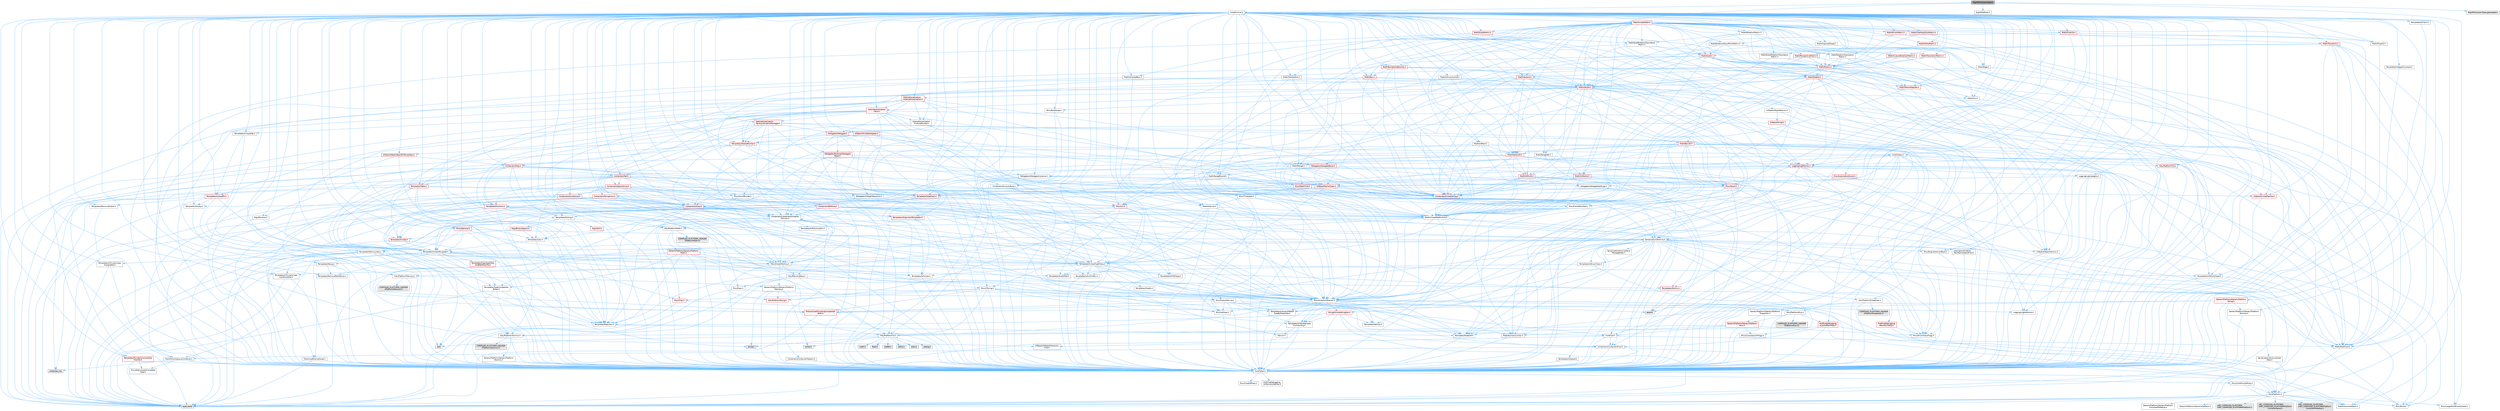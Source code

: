 digraph "RigVMUnknownType.h"
{
 // INTERACTIVE_SVG=YES
 // LATEX_PDF_SIZE
  bgcolor="transparent";
  edge [fontname=Helvetica,fontsize=10,labelfontname=Helvetica,labelfontsize=10];
  node [fontname=Helvetica,fontsize=10,shape=box,height=0.2,width=0.4];
  Node1 [id="Node000001",label="RigVMUnknownType.h",height=0.2,width=0.4,color="gray40", fillcolor="grey60", style="filled", fontcolor="black",tooltip=" "];
  Node1 -> Node2 [id="edge1_Node000001_Node000002",color="steelblue1",style="solid",tooltip=" "];
  Node2 [id="Node000002",label="CoreMinimal.h",height=0.2,width=0.4,color="grey40", fillcolor="white", style="filled",URL="$d7/d67/CoreMinimal_8h.html",tooltip=" "];
  Node2 -> Node3 [id="edge2_Node000002_Node000003",color="steelblue1",style="solid",tooltip=" "];
  Node3 [id="Node000003",label="CoreTypes.h",height=0.2,width=0.4,color="grey40", fillcolor="white", style="filled",URL="$dc/dec/CoreTypes_8h.html",tooltip=" "];
  Node3 -> Node4 [id="edge3_Node000003_Node000004",color="steelblue1",style="solid",tooltip=" "];
  Node4 [id="Node000004",label="HAL/Platform.h",height=0.2,width=0.4,color="grey40", fillcolor="white", style="filled",URL="$d9/dd0/Platform_8h.html",tooltip=" "];
  Node4 -> Node5 [id="edge4_Node000004_Node000005",color="steelblue1",style="solid",tooltip=" "];
  Node5 [id="Node000005",label="Misc/Build.h",height=0.2,width=0.4,color="grey40", fillcolor="white", style="filled",URL="$d3/dbb/Build_8h.html",tooltip=" "];
  Node4 -> Node6 [id="edge5_Node000004_Node000006",color="steelblue1",style="solid",tooltip=" "];
  Node6 [id="Node000006",label="Misc/LargeWorldCoordinates.h",height=0.2,width=0.4,color="grey40", fillcolor="white", style="filled",URL="$d2/dcb/LargeWorldCoordinates_8h.html",tooltip=" "];
  Node4 -> Node7 [id="edge6_Node000004_Node000007",color="steelblue1",style="solid",tooltip=" "];
  Node7 [id="Node000007",label="type_traits",height=0.2,width=0.4,color="grey60", fillcolor="#E0E0E0", style="filled",tooltip=" "];
  Node4 -> Node8 [id="edge7_Node000004_Node000008",color="steelblue1",style="solid",tooltip=" "];
  Node8 [id="Node000008",label="PreprocessorHelpers.h",height=0.2,width=0.4,color="grey40", fillcolor="white", style="filled",URL="$db/ddb/PreprocessorHelpers_8h.html",tooltip=" "];
  Node4 -> Node9 [id="edge8_Node000004_Node000009",color="steelblue1",style="solid",tooltip=" "];
  Node9 [id="Node000009",label="UBT_COMPILED_PLATFORM\l/UBT_COMPILED_PLATFORMPlatform\lCompilerPreSetup.h",height=0.2,width=0.4,color="grey60", fillcolor="#E0E0E0", style="filled",tooltip=" "];
  Node4 -> Node10 [id="edge9_Node000004_Node000010",color="steelblue1",style="solid",tooltip=" "];
  Node10 [id="Node000010",label="GenericPlatform/GenericPlatform\lCompilerPreSetup.h",height=0.2,width=0.4,color="grey40", fillcolor="white", style="filled",URL="$d9/dc8/GenericPlatformCompilerPreSetup_8h.html",tooltip=" "];
  Node4 -> Node11 [id="edge10_Node000004_Node000011",color="steelblue1",style="solid",tooltip=" "];
  Node11 [id="Node000011",label="GenericPlatform/GenericPlatform.h",height=0.2,width=0.4,color="grey40", fillcolor="white", style="filled",URL="$d6/d84/GenericPlatform_8h.html",tooltip=" "];
  Node4 -> Node12 [id="edge11_Node000004_Node000012",color="steelblue1",style="solid",tooltip=" "];
  Node12 [id="Node000012",label="UBT_COMPILED_PLATFORM\l/UBT_COMPILED_PLATFORMPlatform.h",height=0.2,width=0.4,color="grey60", fillcolor="#E0E0E0", style="filled",tooltip=" "];
  Node4 -> Node13 [id="edge12_Node000004_Node000013",color="steelblue1",style="solid",tooltip=" "];
  Node13 [id="Node000013",label="UBT_COMPILED_PLATFORM\l/UBT_COMPILED_PLATFORMPlatform\lCompilerSetup.h",height=0.2,width=0.4,color="grey60", fillcolor="#E0E0E0", style="filled",tooltip=" "];
  Node3 -> Node14 [id="edge13_Node000003_Node000014",color="steelblue1",style="solid",tooltip=" "];
  Node14 [id="Node000014",label="ProfilingDebugging\l/UMemoryDefines.h",height=0.2,width=0.4,color="grey40", fillcolor="white", style="filled",URL="$d2/da2/UMemoryDefines_8h.html",tooltip=" "];
  Node3 -> Node15 [id="edge14_Node000003_Node000015",color="steelblue1",style="solid",tooltip=" "];
  Node15 [id="Node000015",label="Misc/CoreMiscDefines.h",height=0.2,width=0.4,color="grey40", fillcolor="white", style="filled",URL="$da/d38/CoreMiscDefines_8h.html",tooltip=" "];
  Node15 -> Node4 [id="edge15_Node000015_Node000004",color="steelblue1",style="solid",tooltip=" "];
  Node15 -> Node8 [id="edge16_Node000015_Node000008",color="steelblue1",style="solid",tooltip=" "];
  Node3 -> Node16 [id="edge17_Node000003_Node000016",color="steelblue1",style="solid",tooltip=" "];
  Node16 [id="Node000016",label="Misc/CoreDefines.h",height=0.2,width=0.4,color="grey40", fillcolor="white", style="filled",URL="$d3/dd2/CoreDefines_8h.html",tooltip=" "];
  Node2 -> Node17 [id="edge18_Node000002_Node000017",color="steelblue1",style="solid",tooltip=" "];
  Node17 [id="Node000017",label="CoreFwd.h",height=0.2,width=0.4,color="grey40", fillcolor="white", style="filled",URL="$d1/d1e/CoreFwd_8h.html",tooltip=" "];
  Node17 -> Node3 [id="edge19_Node000017_Node000003",color="steelblue1",style="solid",tooltip=" "];
  Node17 -> Node18 [id="edge20_Node000017_Node000018",color="steelblue1",style="solid",tooltip=" "];
  Node18 [id="Node000018",label="Containers/ContainersFwd.h",height=0.2,width=0.4,color="grey40", fillcolor="white", style="filled",URL="$d4/d0a/ContainersFwd_8h.html",tooltip=" "];
  Node18 -> Node4 [id="edge21_Node000018_Node000004",color="steelblue1",style="solid",tooltip=" "];
  Node18 -> Node3 [id="edge22_Node000018_Node000003",color="steelblue1",style="solid",tooltip=" "];
  Node18 -> Node19 [id="edge23_Node000018_Node000019",color="steelblue1",style="solid",tooltip=" "];
  Node19 [id="Node000019",label="Traits/IsContiguousContainer.h",height=0.2,width=0.4,color="grey40", fillcolor="white", style="filled",URL="$d5/d3c/IsContiguousContainer_8h.html",tooltip=" "];
  Node19 -> Node3 [id="edge24_Node000019_Node000003",color="steelblue1",style="solid",tooltip=" "];
  Node19 -> Node20 [id="edge25_Node000019_Node000020",color="steelblue1",style="solid",tooltip=" "];
  Node20 [id="Node000020",label="Misc/StaticAssertComplete\lType.h",height=0.2,width=0.4,color="grey40", fillcolor="white", style="filled",URL="$d5/d4e/StaticAssertCompleteType_8h.html",tooltip=" "];
  Node19 -> Node21 [id="edge26_Node000019_Node000021",color="steelblue1",style="solid",tooltip=" "];
  Node21 [id="Node000021",label="initializer_list",height=0.2,width=0.4,color="grey60", fillcolor="#E0E0E0", style="filled",tooltip=" "];
  Node17 -> Node22 [id="edge27_Node000017_Node000022",color="steelblue1",style="solid",tooltip=" "];
  Node22 [id="Node000022",label="Math/MathFwd.h",height=0.2,width=0.4,color="grey40", fillcolor="white", style="filled",URL="$d2/d10/MathFwd_8h.html",tooltip=" "];
  Node22 -> Node4 [id="edge28_Node000022_Node000004",color="steelblue1",style="solid",tooltip=" "];
  Node17 -> Node23 [id="edge29_Node000017_Node000023",color="steelblue1",style="solid",tooltip=" "];
  Node23 [id="Node000023",label="UObject/UObjectHierarchy\lFwd.h",height=0.2,width=0.4,color="grey40", fillcolor="white", style="filled",URL="$d3/d13/UObjectHierarchyFwd_8h.html",tooltip=" "];
  Node2 -> Node23 [id="edge30_Node000002_Node000023",color="steelblue1",style="solid",tooltip=" "];
  Node2 -> Node18 [id="edge31_Node000002_Node000018",color="steelblue1",style="solid",tooltip=" "];
  Node2 -> Node24 [id="edge32_Node000002_Node000024",color="steelblue1",style="solid",tooltip=" "];
  Node24 [id="Node000024",label="Misc/VarArgs.h",height=0.2,width=0.4,color="grey40", fillcolor="white", style="filled",URL="$d5/d6f/VarArgs_8h.html",tooltip=" "];
  Node24 -> Node3 [id="edge33_Node000024_Node000003",color="steelblue1",style="solid",tooltip=" "];
  Node2 -> Node25 [id="edge34_Node000002_Node000025",color="steelblue1",style="solid",tooltip=" "];
  Node25 [id="Node000025",label="Logging/LogVerbosity.h",height=0.2,width=0.4,color="grey40", fillcolor="white", style="filled",URL="$d2/d8f/LogVerbosity_8h.html",tooltip=" "];
  Node25 -> Node3 [id="edge35_Node000025_Node000003",color="steelblue1",style="solid",tooltip=" "];
  Node2 -> Node26 [id="edge36_Node000002_Node000026",color="steelblue1",style="solid",tooltip=" "];
  Node26 [id="Node000026",label="Misc/OutputDevice.h",height=0.2,width=0.4,color="grey40", fillcolor="white", style="filled",URL="$d7/d32/OutputDevice_8h.html",tooltip=" "];
  Node26 -> Node17 [id="edge37_Node000026_Node000017",color="steelblue1",style="solid",tooltip=" "];
  Node26 -> Node3 [id="edge38_Node000026_Node000003",color="steelblue1",style="solid",tooltip=" "];
  Node26 -> Node25 [id="edge39_Node000026_Node000025",color="steelblue1",style="solid",tooltip=" "];
  Node26 -> Node24 [id="edge40_Node000026_Node000024",color="steelblue1",style="solid",tooltip=" "];
  Node26 -> Node27 [id="edge41_Node000026_Node000027",color="steelblue1",style="solid",tooltip=" "];
  Node27 [id="Node000027",label="Templates/IsArrayOrRefOf\lTypeByPredicate.h",height=0.2,width=0.4,color="grey40", fillcolor="white", style="filled",URL="$d6/da1/IsArrayOrRefOfTypeByPredicate_8h.html",tooltip=" "];
  Node27 -> Node3 [id="edge42_Node000027_Node000003",color="steelblue1",style="solid",tooltip=" "];
  Node26 -> Node28 [id="edge43_Node000026_Node000028",color="steelblue1",style="solid",tooltip=" "];
  Node28 [id="Node000028",label="Templates/IsValidVariadic\lFunctionArg.h",height=0.2,width=0.4,color="grey40", fillcolor="white", style="filled",URL="$d0/dc8/IsValidVariadicFunctionArg_8h.html",tooltip=" "];
  Node28 -> Node3 [id="edge44_Node000028_Node000003",color="steelblue1",style="solid",tooltip=" "];
  Node28 -> Node29 [id="edge45_Node000028_Node000029",color="steelblue1",style="solid",tooltip=" "];
  Node29 [id="Node000029",label="IsEnum.h",height=0.2,width=0.4,color="grey40", fillcolor="white", style="filled",URL="$d4/de5/IsEnum_8h.html",tooltip=" "];
  Node28 -> Node7 [id="edge46_Node000028_Node000007",color="steelblue1",style="solid",tooltip=" "];
  Node26 -> Node30 [id="edge47_Node000026_Node000030",color="steelblue1",style="solid",tooltip=" "];
  Node30 [id="Node000030",label="Traits/IsCharEncodingCompatible\lWith.h",height=0.2,width=0.4,color="red", fillcolor="#FFF0F0", style="filled",URL="$df/dd1/IsCharEncodingCompatibleWith_8h.html",tooltip=" "];
  Node30 -> Node7 [id="edge48_Node000030_Node000007",color="steelblue1",style="solid",tooltip=" "];
  Node2 -> Node32 [id="edge49_Node000002_Node000032",color="steelblue1",style="solid",tooltip=" "];
  Node32 [id="Node000032",label="HAL/PlatformCrt.h",height=0.2,width=0.4,color="grey40", fillcolor="white", style="filled",URL="$d8/d75/PlatformCrt_8h.html",tooltip=" "];
  Node32 -> Node33 [id="edge50_Node000032_Node000033",color="steelblue1",style="solid",tooltip=" "];
  Node33 [id="Node000033",label="new",height=0.2,width=0.4,color="grey60", fillcolor="#E0E0E0", style="filled",tooltip=" "];
  Node32 -> Node34 [id="edge51_Node000032_Node000034",color="steelblue1",style="solid",tooltip=" "];
  Node34 [id="Node000034",label="wchar.h",height=0.2,width=0.4,color="grey60", fillcolor="#E0E0E0", style="filled",tooltip=" "];
  Node32 -> Node35 [id="edge52_Node000032_Node000035",color="steelblue1",style="solid",tooltip=" "];
  Node35 [id="Node000035",label="stddef.h",height=0.2,width=0.4,color="grey60", fillcolor="#E0E0E0", style="filled",tooltip=" "];
  Node32 -> Node36 [id="edge53_Node000032_Node000036",color="steelblue1",style="solid",tooltip=" "];
  Node36 [id="Node000036",label="stdlib.h",height=0.2,width=0.4,color="grey60", fillcolor="#E0E0E0", style="filled",tooltip=" "];
  Node32 -> Node37 [id="edge54_Node000032_Node000037",color="steelblue1",style="solid",tooltip=" "];
  Node37 [id="Node000037",label="stdio.h",height=0.2,width=0.4,color="grey60", fillcolor="#E0E0E0", style="filled",tooltip=" "];
  Node32 -> Node38 [id="edge55_Node000032_Node000038",color="steelblue1",style="solid",tooltip=" "];
  Node38 [id="Node000038",label="stdarg.h",height=0.2,width=0.4,color="grey60", fillcolor="#E0E0E0", style="filled",tooltip=" "];
  Node32 -> Node39 [id="edge56_Node000032_Node000039",color="steelblue1",style="solid",tooltip=" "];
  Node39 [id="Node000039",label="math.h",height=0.2,width=0.4,color="grey60", fillcolor="#E0E0E0", style="filled",tooltip=" "];
  Node32 -> Node40 [id="edge57_Node000032_Node000040",color="steelblue1",style="solid",tooltip=" "];
  Node40 [id="Node000040",label="float.h",height=0.2,width=0.4,color="grey60", fillcolor="#E0E0E0", style="filled",tooltip=" "];
  Node32 -> Node41 [id="edge58_Node000032_Node000041",color="steelblue1",style="solid",tooltip=" "];
  Node41 [id="Node000041",label="string.h",height=0.2,width=0.4,color="grey60", fillcolor="#E0E0E0", style="filled",tooltip=" "];
  Node2 -> Node42 [id="edge59_Node000002_Node000042",color="steelblue1",style="solid",tooltip=" "];
  Node42 [id="Node000042",label="HAL/PlatformMisc.h",height=0.2,width=0.4,color="grey40", fillcolor="white", style="filled",URL="$d0/df5/PlatformMisc_8h.html",tooltip=" "];
  Node42 -> Node3 [id="edge60_Node000042_Node000003",color="steelblue1",style="solid",tooltip=" "];
  Node42 -> Node43 [id="edge61_Node000042_Node000043",color="steelblue1",style="solid",tooltip=" "];
  Node43 [id="Node000043",label="GenericPlatform/GenericPlatform\lMisc.h",height=0.2,width=0.4,color="red", fillcolor="#FFF0F0", style="filled",URL="$db/d9a/GenericPlatformMisc_8h.html",tooltip=" "];
  Node43 -> Node17 [id="edge62_Node000043_Node000017",color="steelblue1",style="solid",tooltip=" "];
  Node43 -> Node3 [id="edge63_Node000043_Node000003",color="steelblue1",style="solid",tooltip=" "];
  Node43 -> Node32 [id="edge64_Node000043_Node000032",color="steelblue1",style="solid",tooltip=" "];
  Node43 -> Node47 [id="edge65_Node000043_Node000047",color="steelblue1",style="solid",tooltip=" "];
  Node47 [id="Node000047",label="Math/NumericLimits.h",height=0.2,width=0.4,color="grey40", fillcolor="white", style="filled",URL="$df/d1b/NumericLimits_8h.html",tooltip=" "];
  Node47 -> Node3 [id="edge66_Node000047_Node000003",color="steelblue1",style="solid",tooltip=" "];
  Node43 -> Node48 [id="edge67_Node000043_Node000048",color="steelblue1",style="solid",tooltip=" "];
  Node48 [id="Node000048",label="Misc/CompressionFlags.h",height=0.2,width=0.4,color="grey40", fillcolor="white", style="filled",URL="$d9/d76/CompressionFlags_8h.html",tooltip=" "];
  Node43 -> Node49 [id="edge68_Node000043_Node000049",color="steelblue1",style="solid",tooltip=" "];
  Node49 [id="Node000049",label="Misc/EnumClassFlags.h",height=0.2,width=0.4,color="grey40", fillcolor="white", style="filled",URL="$d8/de7/EnumClassFlags_8h.html",tooltip=" "];
  Node42 -> Node52 [id="edge69_Node000042_Node000052",color="steelblue1",style="solid",tooltip=" "];
  Node52 [id="Node000052",label="COMPILED_PLATFORM_HEADER\l(PlatformMisc.h)",height=0.2,width=0.4,color="grey60", fillcolor="#E0E0E0", style="filled",tooltip=" "];
  Node42 -> Node53 [id="edge70_Node000042_Node000053",color="steelblue1",style="solid",tooltip=" "];
  Node53 [id="Node000053",label="ProfilingDebugging\l/CpuProfilerTrace.h",height=0.2,width=0.4,color="red", fillcolor="#FFF0F0", style="filled",URL="$da/dcb/CpuProfilerTrace_8h.html",tooltip=" "];
  Node53 -> Node3 [id="edge71_Node000053_Node000003",color="steelblue1",style="solid",tooltip=" "];
  Node53 -> Node18 [id="edge72_Node000053_Node000018",color="steelblue1",style="solid",tooltip=" "];
  Node53 -> Node54 [id="edge73_Node000053_Node000054",color="steelblue1",style="solid",tooltip=" "];
  Node54 [id="Node000054",label="HAL/PlatformAtomics.h",height=0.2,width=0.4,color="grey40", fillcolor="white", style="filled",URL="$d3/d36/PlatformAtomics_8h.html",tooltip=" "];
  Node54 -> Node3 [id="edge74_Node000054_Node000003",color="steelblue1",style="solid",tooltip=" "];
  Node54 -> Node55 [id="edge75_Node000054_Node000055",color="steelblue1",style="solid",tooltip=" "];
  Node55 [id="Node000055",label="GenericPlatform/GenericPlatform\lAtomics.h",height=0.2,width=0.4,color="grey40", fillcolor="white", style="filled",URL="$da/d72/GenericPlatformAtomics_8h.html",tooltip=" "];
  Node55 -> Node3 [id="edge76_Node000055_Node000003",color="steelblue1",style="solid",tooltip=" "];
  Node54 -> Node56 [id="edge77_Node000054_Node000056",color="steelblue1",style="solid",tooltip=" "];
  Node56 [id="Node000056",label="COMPILED_PLATFORM_HEADER\l(PlatformAtomics.h)",height=0.2,width=0.4,color="grey60", fillcolor="#E0E0E0", style="filled",tooltip=" "];
  Node53 -> Node8 [id="edge78_Node000053_Node000008",color="steelblue1",style="solid",tooltip=" "];
  Node53 -> Node5 [id="edge79_Node000053_Node000005",color="steelblue1",style="solid",tooltip=" "];
  Node2 -> Node61 [id="edge80_Node000002_Node000061",color="steelblue1",style="solid",tooltip=" "];
  Node61 [id="Node000061",label="Misc/AssertionMacros.h",height=0.2,width=0.4,color="grey40", fillcolor="white", style="filled",URL="$d0/dfa/AssertionMacros_8h.html",tooltip=" "];
  Node61 -> Node3 [id="edge81_Node000061_Node000003",color="steelblue1",style="solid",tooltip=" "];
  Node61 -> Node4 [id="edge82_Node000061_Node000004",color="steelblue1",style="solid",tooltip=" "];
  Node61 -> Node42 [id="edge83_Node000061_Node000042",color="steelblue1",style="solid",tooltip=" "];
  Node61 -> Node8 [id="edge84_Node000061_Node000008",color="steelblue1",style="solid",tooltip=" "];
  Node61 -> Node62 [id="edge85_Node000061_Node000062",color="steelblue1",style="solid",tooltip=" "];
  Node62 [id="Node000062",label="Templates/EnableIf.h",height=0.2,width=0.4,color="grey40", fillcolor="white", style="filled",URL="$d7/d60/EnableIf_8h.html",tooltip=" "];
  Node62 -> Node3 [id="edge86_Node000062_Node000003",color="steelblue1",style="solid",tooltip=" "];
  Node61 -> Node27 [id="edge87_Node000061_Node000027",color="steelblue1",style="solid",tooltip=" "];
  Node61 -> Node28 [id="edge88_Node000061_Node000028",color="steelblue1",style="solid",tooltip=" "];
  Node61 -> Node30 [id="edge89_Node000061_Node000030",color="steelblue1",style="solid",tooltip=" "];
  Node61 -> Node24 [id="edge90_Node000061_Node000024",color="steelblue1",style="solid",tooltip=" "];
  Node61 -> Node63 [id="edge91_Node000061_Node000063",color="steelblue1",style="solid",tooltip=" "];
  Node63 [id="Node000063",label="String/FormatStringSan.h",height=0.2,width=0.4,color="red", fillcolor="#FFF0F0", style="filled",URL="$d3/d8b/FormatStringSan_8h.html",tooltip=" "];
  Node63 -> Node7 [id="edge92_Node000063_Node000007",color="steelblue1",style="solid",tooltip=" "];
  Node63 -> Node3 [id="edge93_Node000063_Node000003",color="steelblue1",style="solid",tooltip=" "];
  Node63 -> Node64 [id="edge94_Node000063_Node000064",color="steelblue1",style="solid",tooltip=" "];
  Node64 [id="Node000064",label="Templates/Requires.h",height=0.2,width=0.4,color="grey40", fillcolor="white", style="filled",URL="$dc/d96/Requires_8h.html",tooltip=" "];
  Node64 -> Node62 [id="edge95_Node000064_Node000062",color="steelblue1",style="solid",tooltip=" "];
  Node64 -> Node7 [id="edge96_Node000064_Node000007",color="steelblue1",style="solid",tooltip=" "];
  Node63 -> Node65 [id="edge97_Node000063_Node000065",color="steelblue1",style="solid",tooltip=" "];
  Node65 [id="Node000065",label="Templates/Identity.h",height=0.2,width=0.4,color="grey40", fillcolor="white", style="filled",URL="$d0/dd5/Identity_8h.html",tooltip=" "];
  Node63 -> Node28 [id="edge98_Node000063_Node000028",color="steelblue1",style="solid",tooltip=" "];
  Node63 -> Node18 [id="edge99_Node000063_Node000018",color="steelblue1",style="solid",tooltip=" "];
  Node61 -> Node69 [id="edge100_Node000061_Node000069",color="steelblue1",style="solid",tooltip=" "];
  Node69 [id="Node000069",label="atomic",height=0.2,width=0.4,color="grey60", fillcolor="#E0E0E0", style="filled",tooltip=" "];
  Node2 -> Node70 [id="edge101_Node000002_Node000070",color="steelblue1",style="solid",tooltip=" "];
  Node70 [id="Node000070",label="Templates/IsPointer.h",height=0.2,width=0.4,color="grey40", fillcolor="white", style="filled",URL="$d7/d05/IsPointer_8h.html",tooltip=" "];
  Node70 -> Node3 [id="edge102_Node000070_Node000003",color="steelblue1",style="solid",tooltip=" "];
  Node2 -> Node71 [id="edge103_Node000002_Node000071",color="steelblue1",style="solid",tooltip=" "];
  Node71 [id="Node000071",label="HAL/PlatformMemory.h",height=0.2,width=0.4,color="grey40", fillcolor="white", style="filled",URL="$de/d68/PlatformMemory_8h.html",tooltip=" "];
  Node71 -> Node3 [id="edge104_Node000071_Node000003",color="steelblue1",style="solid",tooltip=" "];
  Node71 -> Node72 [id="edge105_Node000071_Node000072",color="steelblue1",style="solid",tooltip=" "];
  Node72 [id="Node000072",label="GenericPlatform/GenericPlatform\lMemory.h",height=0.2,width=0.4,color="grey40", fillcolor="white", style="filled",URL="$dd/d22/GenericPlatformMemory_8h.html",tooltip=" "];
  Node72 -> Node17 [id="edge106_Node000072_Node000017",color="steelblue1",style="solid",tooltip=" "];
  Node72 -> Node3 [id="edge107_Node000072_Node000003",color="steelblue1",style="solid",tooltip=" "];
  Node72 -> Node73 [id="edge108_Node000072_Node000073",color="steelblue1",style="solid",tooltip=" "];
  Node73 [id="Node000073",label="HAL/PlatformString.h",height=0.2,width=0.4,color="red", fillcolor="#FFF0F0", style="filled",URL="$db/db5/PlatformString_8h.html",tooltip=" "];
  Node73 -> Node3 [id="edge109_Node000073_Node000003",color="steelblue1",style="solid",tooltip=" "];
  Node72 -> Node41 [id="edge110_Node000072_Node000041",color="steelblue1",style="solid",tooltip=" "];
  Node72 -> Node34 [id="edge111_Node000072_Node000034",color="steelblue1",style="solid",tooltip=" "];
  Node71 -> Node75 [id="edge112_Node000071_Node000075",color="steelblue1",style="solid",tooltip=" "];
  Node75 [id="Node000075",label="COMPILED_PLATFORM_HEADER\l(PlatformMemory.h)",height=0.2,width=0.4,color="grey60", fillcolor="#E0E0E0", style="filled",tooltip=" "];
  Node2 -> Node54 [id="edge113_Node000002_Node000054",color="steelblue1",style="solid",tooltip=" "];
  Node2 -> Node76 [id="edge114_Node000002_Node000076",color="steelblue1",style="solid",tooltip=" "];
  Node76 [id="Node000076",label="Misc/Exec.h",height=0.2,width=0.4,color="grey40", fillcolor="white", style="filled",URL="$de/ddb/Exec_8h.html",tooltip=" "];
  Node76 -> Node3 [id="edge115_Node000076_Node000003",color="steelblue1",style="solid",tooltip=" "];
  Node76 -> Node61 [id="edge116_Node000076_Node000061",color="steelblue1",style="solid",tooltip=" "];
  Node2 -> Node77 [id="edge117_Node000002_Node000077",color="steelblue1",style="solid",tooltip=" "];
  Node77 [id="Node000077",label="HAL/MemoryBase.h",height=0.2,width=0.4,color="grey40", fillcolor="white", style="filled",URL="$d6/d9f/MemoryBase_8h.html",tooltip=" "];
  Node77 -> Node3 [id="edge118_Node000077_Node000003",color="steelblue1",style="solid",tooltip=" "];
  Node77 -> Node54 [id="edge119_Node000077_Node000054",color="steelblue1",style="solid",tooltip=" "];
  Node77 -> Node32 [id="edge120_Node000077_Node000032",color="steelblue1",style="solid",tooltip=" "];
  Node77 -> Node76 [id="edge121_Node000077_Node000076",color="steelblue1",style="solid",tooltip=" "];
  Node77 -> Node26 [id="edge122_Node000077_Node000026",color="steelblue1",style="solid",tooltip=" "];
  Node77 -> Node78 [id="edge123_Node000077_Node000078",color="steelblue1",style="solid",tooltip=" "];
  Node78 [id="Node000078",label="Templates/Atomic.h",height=0.2,width=0.4,color="red", fillcolor="#FFF0F0", style="filled",URL="$d3/d91/Atomic_8h.html",tooltip=" "];
  Node78 -> Node69 [id="edge124_Node000078_Node000069",color="steelblue1",style="solid",tooltip=" "];
  Node2 -> Node87 [id="edge125_Node000002_Node000087",color="steelblue1",style="solid",tooltip=" "];
  Node87 [id="Node000087",label="HAL/UnrealMemory.h",height=0.2,width=0.4,color="grey40", fillcolor="white", style="filled",URL="$d9/d96/UnrealMemory_8h.html",tooltip=" "];
  Node87 -> Node3 [id="edge126_Node000087_Node000003",color="steelblue1",style="solid",tooltip=" "];
  Node87 -> Node72 [id="edge127_Node000087_Node000072",color="steelblue1",style="solid",tooltip=" "];
  Node87 -> Node77 [id="edge128_Node000087_Node000077",color="steelblue1",style="solid",tooltip=" "];
  Node87 -> Node71 [id="edge129_Node000087_Node000071",color="steelblue1",style="solid",tooltip=" "];
  Node87 -> Node88 [id="edge130_Node000087_Node000088",color="steelblue1",style="solid",tooltip=" "];
  Node88 [id="Node000088",label="ProfilingDebugging\l/MemoryTrace.h",height=0.2,width=0.4,color="red", fillcolor="#FFF0F0", style="filled",URL="$da/dd7/MemoryTrace_8h.html",tooltip=" "];
  Node88 -> Node4 [id="edge131_Node000088_Node000004",color="steelblue1",style="solid",tooltip=" "];
  Node88 -> Node49 [id="edge132_Node000088_Node000049",color="steelblue1",style="solid",tooltip=" "];
  Node87 -> Node70 [id="edge133_Node000087_Node000070",color="steelblue1",style="solid",tooltip=" "];
  Node2 -> Node89 [id="edge134_Node000002_Node000089",color="steelblue1",style="solid",tooltip=" "];
  Node89 [id="Node000089",label="Templates/IsArithmetic.h",height=0.2,width=0.4,color="grey40", fillcolor="white", style="filled",URL="$d2/d5d/IsArithmetic_8h.html",tooltip=" "];
  Node89 -> Node3 [id="edge135_Node000089_Node000003",color="steelblue1",style="solid",tooltip=" "];
  Node2 -> Node83 [id="edge136_Node000002_Node000083",color="steelblue1",style="solid",tooltip=" "];
  Node83 [id="Node000083",label="Templates/AndOrNot.h",height=0.2,width=0.4,color="grey40", fillcolor="white", style="filled",URL="$db/d0a/AndOrNot_8h.html",tooltip=" "];
  Node83 -> Node3 [id="edge137_Node000083_Node000003",color="steelblue1",style="solid",tooltip=" "];
  Node2 -> Node90 [id="edge138_Node000002_Node000090",color="steelblue1",style="solid",tooltip=" "];
  Node90 [id="Node000090",label="Templates/IsPODType.h",height=0.2,width=0.4,color="grey40", fillcolor="white", style="filled",URL="$d7/db1/IsPODType_8h.html",tooltip=" "];
  Node90 -> Node3 [id="edge139_Node000090_Node000003",color="steelblue1",style="solid",tooltip=" "];
  Node2 -> Node91 [id="edge140_Node000002_Node000091",color="steelblue1",style="solid",tooltip=" "];
  Node91 [id="Node000091",label="Templates/IsUECoreType.h",height=0.2,width=0.4,color="grey40", fillcolor="white", style="filled",URL="$d1/db8/IsUECoreType_8h.html",tooltip=" "];
  Node91 -> Node3 [id="edge141_Node000091_Node000003",color="steelblue1",style="solid",tooltip=" "];
  Node91 -> Node7 [id="edge142_Node000091_Node000007",color="steelblue1",style="solid",tooltip=" "];
  Node2 -> Node84 [id="edge143_Node000002_Node000084",color="steelblue1",style="solid",tooltip=" "];
  Node84 [id="Node000084",label="Templates/IsTriviallyCopy\lConstructible.h",height=0.2,width=0.4,color="grey40", fillcolor="white", style="filled",URL="$d3/d78/IsTriviallyCopyConstructible_8h.html",tooltip=" "];
  Node84 -> Node3 [id="edge144_Node000084_Node000003",color="steelblue1",style="solid",tooltip=" "];
  Node84 -> Node7 [id="edge145_Node000084_Node000007",color="steelblue1",style="solid",tooltip=" "];
  Node2 -> Node92 [id="edge146_Node000002_Node000092",color="steelblue1",style="solid",tooltip=" "];
  Node92 [id="Node000092",label="Templates/UnrealTypeTraits.h",height=0.2,width=0.4,color="grey40", fillcolor="white", style="filled",URL="$d2/d2d/UnrealTypeTraits_8h.html",tooltip=" "];
  Node92 -> Node3 [id="edge147_Node000092_Node000003",color="steelblue1",style="solid",tooltip=" "];
  Node92 -> Node70 [id="edge148_Node000092_Node000070",color="steelblue1",style="solid",tooltip=" "];
  Node92 -> Node61 [id="edge149_Node000092_Node000061",color="steelblue1",style="solid",tooltip=" "];
  Node92 -> Node83 [id="edge150_Node000092_Node000083",color="steelblue1",style="solid",tooltip=" "];
  Node92 -> Node62 [id="edge151_Node000092_Node000062",color="steelblue1",style="solid",tooltip=" "];
  Node92 -> Node89 [id="edge152_Node000092_Node000089",color="steelblue1",style="solid",tooltip=" "];
  Node92 -> Node29 [id="edge153_Node000092_Node000029",color="steelblue1",style="solid",tooltip=" "];
  Node92 -> Node93 [id="edge154_Node000092_Node000093",color="steelblue1",style="solid",tooltip=" "];
  Node93 [id="Node000093",label="Templates/Models.h",height=0.2,width=0.4,color="grey40", fillcolor="white", style="filled",URL="$d3/d0c/Models_8h.html",tooltip=" "];
  Node93 -> Node65 [id="edge155_Node000093_Node000065",color="steelblue1",style="solid",tooltip=" "];
  Node92 -> Node90 [id="edge156_Node000092_Node000090",color="steelblue1",style="solid",tooltip=" "];
  Node92 -> Node91 [id="edge157_Node000092_Node000091",color="steelblue1",style="solid",tooltip=" "];
  Node92 -> Node84 [id="edge158_Node000092_Node000084",color="steelblue1",style="solid",tooltip=" "];
  Node2 -> Node62 [id="edge159_Node000002_Node000062",color="steelblue1",style="solid",tooltip=" "];
  Node2 -> Node94 [id="edge160_Node000002_Node000094",color="steelblue1",style="solid",tooltip=" "];
  Node94 [id="Node000094",label="Templates/RemoveReference.h",height=0.2,width=0.4,color="grey40", fillcolor="white", style="filled",URL="$da/dbe/RemoveReference_8h.html",tooltip=" "];
  Node94 -> Node3 [id="edge161_Node000094_Node000003",color="steelblue1",style="solid",tooltip=" "];
  Node2 -> Node95 [id="edge162_Node000002_Node000095",color="steelblue1",style="solid",tooltip=" "];
  Node95 [id="Node000095",label="Templates/IntegralConstant.h",height=0.2,width=0.4,color="grey40", fillcolor="white", style="filled",URL="$db/d1b/IntegralConstant_8h.html",tooltip=" "];
  Node95 -> Node3 [id="edge163_Node000095_Node000003",color="steelblue1",style="solid",tooltip=" "];
  Node2 -> Node96 [id="edge164_Node000002_Node000096",color="steelblue1",style="solid",tooltip=" "];
  Node96 [id="Node000096",label="Templates/IsClass.h",height=0.2,width=0.4,color="grey40", fillcolor="white", style="filled",URL="$db/dcb/IsClass_8h.html",tooltip=" "];
  Node96 -> Node3 [id="edge165_Node000096_Node000003",color="steelblue1",style="solid",tooltip=" "];
  Node2 -> Node97 [id="edge166_Node000002_Node000097",color="steelblue1",style="solid",tooltip=" "];
  Node97 [id="Node000097",label="Templates/TypeCompatible\lBytes.h",height=0.2,width=0.4,color="grey40", fillcolor="white", style="filled",URL="$df/d0a/TypeCompatibleBytes_8h.html",tooltip=" "];
  Node97 -> Node3 [id="edge167_Node000097_Node000003",color="steelblue1",style="solid",tooltip=" "];
  Node97 -> Node41 [id="edge168_Node000097_Node000041",color="steelblue1",style="solid",tooltip=" "];
  Node97 -> Node33 [id="edge169_Node000097_Node000033",color="steelblue1",style="solid",tooltip=" "];
  Node97 -> Node7 [id="edge170_Node000097_Node000007",color="steelblue1",style="solid",tooltip=" "];
  Node2 -> Node19 [id="edge171_Node000002_Node000019",color="steelblue1",style="solid",tooltip=" "];
  Node2 -> Node98 [id="edge172_Node000002_Node000098",color="steelblue1",style="solid",tooltip=" "];
  Node98 [id="Node000098",label="Templates/UnrealTemplate.h",height=0.2,width=0.4,color="grey40", fillcolor="white", style="filled",URL="$d4/d24/UnrealTemplate_8h.html",tooltip=" "];
  Node98 -> Node3 [id="edge173_Node000098_Node000003",color="steelblue1",style="solid",tooltip=" "];
  Node98 -> Node70 [id="edge174_Node000098_Node000070",color="steelblue1",style="solid",tooltip=" "];
  Node98 -> Node87 [id="edge175_Node000098_Node000087",color="steelblue1",style="solid",tooltip=" "];
  Node98 -> Node99 [id="edge176_Node000098_Node000099",color="steelblue1",style="solid",tooltip=" "];
  Node99 [id="Node000099",label="Templates/CopyQualifiers\lAndRefsFromTo.h",height=0.2,width=0.4,color="red", fillcolor="#FFF0F0", style="filled",URL="$d3/db3/CopyQualifiersAndRefsFromTo_8h.html",tooltip=" "];
  Node98 -> Node92 [id="edge177_Node000098_Node000092",color="steelblue1",style="solid",tooltip=" "];
  Node98 -> Node94 [id="edge178_Node000098_Node000094",color="steelblue1",style="solid",tooltip=" "];
  Node98 -> Node64 [id="edge179_Node000098_Node000064",color="steelblue1",style="solid",tooltip=" "];
  Node98 -> Node97 [id="edge180_Node000098_Node000097",color="steelblue1",style="solid",tooltip=" "];
  Node98 -> Node65 [id="edge181_Node000098_Node000065",color="steelblue1",style="solid",tooltip=" "];
  Node98 -> Node19 [id="edge182_Node000098_Node000019",color="steelblue1",style="solid",tooltip=" "];
  Node98 -> Node101 [id="edge183_Node000098_Node000101",color="steelblue1",style="solid",tooltip=" "];
  Node101 [id="Node000101",label="Traits/UseBitwiseSwap.h",height=0.2,width=0.4,color="grey40", fillcolor="white", style="filled",URL="$db/df3/UseBitwiseSwap_8h.html",tooltip=" "];
  Node101 -> Node3 [id="edge184_Node000101_Node000003",color="steelblue1",style="solid",tooltip=" "];
  Node101 -> Node7 [id="edge185_Node000101_Node000007",color="steelblue1",style="solid",tooltip=" "];
  Node98 -> Node7 [id="edge186_Node000098_Node000007",color="steelblue1",style="solid",tooltip=" "];
  Node2 -> Node47 [id="edge187_Node000002_Node000047",color="steelblue1",style="solid",tooltip=" "];
  Node2 -> Node102 [id="edge188_Node000002_Node000102",color="steelblue1",style="solid",tooltip=" "];
  Node102 [id="Node000102",label="HAL/PlatformMath.h",height=0.2,width=0.4,color="grey40", fillcolor="white", style="filled",URL="$dc/d53/PlatformMath_8h.html",tooltip=" "];
  Node102 -> Node3 [id="edge189_Node000102_Node000003",color="steelblue1",style="solid",tooltip=" "];
  Node102 -> Node103 [id="edge190_Node000102_Node000103",color="steelblue1",style="solid",tooltip=" "];
  Node103 [id="Node000103",label="GenericPlatform/GenericPlatform\lMath.h",height=0.2,width=0.4,color="red", fillcolor="#FFF0F0", style="filled",URL="$d5/d79/GenericPlatformMath_8h.html",tooltip=" "];
  Node103 -> Node3 [id="edge191_Node000103_Node000003",color="steelblue1",style="solid",tooltip=" "];
  Node103 -> Node18 [id="edge192_Node000103_Node000018",color="steelblue1",style="solid",tooltip=" "];
  Node103 -> Node32 [id="edge193_Node000103_Node000032",color="steelblue1",style="solid",tooltip=" "];
  Node103 -> Node83 [id="edge194_Node000103_Node000083",color="steelblue1",style="solid",tooltip=" "];
  Node103 -> Node104 [id="edge195_Node000103_Node000104",color="steelblue1",style="solid",tooltip=" "];
  Node104 [id="Node000104",label="Templates/Decay.h",height=0.2,width=0.4,color="grey40", fillcolor="white", style="filled",URL="$dd/d0f/Decay_8h.html",tooltip=" "];
  Node104 -> Node3 [id="edge196_Node000104_Node000003",color="steelblue1",style="solid",tooltip=" "];
  Node104 -> Node94 [id="edge197_Node000104_Node000094",color="steelblue1",style="solid",tooltip=" "];
  Node104 -> Node7 [id="edge198_Node000104_Node000007",color="steelblue1",style="solid",tooltip=" "];
  Node103 -> Node92 [id="edge199_Node000103_Node000092",color="steelblue1",style="solid",tooltip=" "];
  Node103 -> Node64 [id="edge200_Node000103_Node000064",color="steelblue1",style="solid",tooltip=" "];
  Node103 -> Node97 [id="edge201_Node000103_Node000097",color="steelblue1",style="solid",tooltip=" "];
  Node103 -> Node7 [id="edge202_Node000103_Node000007",color="steelblue1",style="solid",tooltip=" "];
  Node102 -> Node109 [id="edge203_Node000102_Node000109",color="steelblue1",style="solid",tooltip=" "];
  Node109 [id="Node000109",label="COMPILED_PLATFORM_HEADER\l(PlatformMath.h)",height=0.2,width=0.4,color="grey60", fillcolor="#E0E0E0", style="filled",tooltip=" "];
  Node2 -> Node85 [id="edge204_Node000002_Node000085",color="steelblue1",style="solid",tooltip=" "];
  Node85 [id="Node000085",label="Templates/IsTriviallyCopy\lAssignable.h",height=0.2,width=0.4,color="grey40", fillcolor="white", style="filled",URL="$d2/df2/IsTriviallyCopyAssignable_8h.html",tooltip=" "];
  Node85 -> Node3 [id="edge205_Node000085_Node000003",color="steelblue1",style="solid",tooltip=" "];
  Node85 -> Node7 [id="edge206_Node000085_Node000007",color="steelblue1",style="solid",tooltip=" "];
  Node2 -> Node110 [id="edge207_Node000002_Node000110",color="steelblue1",style="solid",tooltip=" "];
  Node110 [id="Node000110",label="Templates/MemoryOps.h",height=0.2,width=0.4,color="grey40", fillcolor="white", style="filled",URL="$db/dea/MemoryOps_8h.html",tooltip=" "];
  Node110 -> Node3 [id="edge208_Node000110_Node000003",color="steelblue1",style="solid",tooltip=" "];
  Node110 -> Node87 [id="edge209_Node000110_Node000087",color="steelblue1",style="solid",tooltip=" "];
  Node110 -> Node85 [id="edge210_Node000110_Node000085",color="steelblue1",style="solid",tooltip=" "];
  Node110 -> Node84 [id="edge211_Node000110_Node000084",color="steelblue1",style="solid",tooltip=" "];
  Node110 -> Node64 [id="edge212_Node000110_Node000064",color="steelblue1",style="solid",tooltip=" "];
  Node110 -> Node92 [id="edge213_Node000110_Node000092",color="steelblue1",style="solid",tooltip=" "];
  Node110 -> Node101 [id="edge214_Node000110_Node000101",color="steelblue1",style="solid",tooltip=" "];
  Node110 -> Node33 [id="edge215_Node000110_Node000033",color="steelblue1",style="solid",tooltip=" "];
  Node110 -> Node7 [id="edge216_Node000110_Node000007",color="steelblue1",style="solid",tooltip=" "];
  Node2 -> Node111 [id="edge217_Node000002_Node000111",color="steelblue1",style="solid",tooltip=" "];
  Node111 [id="Node000111",label="Containers/ContainerAllocation\lPolicies.h",height=0.2,width=0.4,color="grey40", fillcolor="white", style="filled",URL="$d7/dff/ContainerAllocationPolicies_8h.html",tooltip=" "];
  Node111 -> Node3 [id="edge218_Node000111_Node000003",color="steelblue1",style="solid",tooltip=" "];
  Node111 -> Node112 [id="edge219_Node000111_Node000112",color="steelblue1",style="solid",tooltip=" "];
  Node112 [id="Node000112",label="Containers/ContainerHelpers.h",height=0.2,width=0.4,color="grey40", fillcolor="white", style="filled",URL="$d7/d33/ContainerHelpers_8h.html",tooltip=" "];
  Node112 -> Node3 [id="edge220_Node000112_Node000003",color="steelblue1",style="solid",tooltip=" "];
  Node111 -> Node111 [id="edge221_Node000111_Node000111",color="steelblue1",style="solid",tooltip=" "];
  Node111 -> Node102 [id="edge222_Node000111_Node000102",color="steelblue1",style="solid",tooltip=" "];
  Node111 -> Node87 [id="edge223_Node000111_Node000087",color="steelblue1",style="solid",tooltip=" "];
  Node111 -> Node47 [id="edge224_Node000111_Node000047",color="steelblue1",style="solid",tooltip=" "];
  Node111 -> Node61 [id="edge225_Node000111_Node000061",color="steelblue1",style="solid",tooltip=" "];
  Node111 -> Node113 [id="edge226_Node000111_Node000113",color="steelblue1",style="solid",tooltip=" "];
  Node113 [id="Node000113",label="Templates/IsPolymorphic.h",height=0.2,width=0.4,color="grey40", fillcolor="white", style="filled",URL="$dc/d20/IsPolymorphic_8h.html",tooltip=" "];
  Node111 -> Node110 [id="edge227_Node000111_Node000110",color="steelblue1",style="solid",tooltip=" "];
  Node111 -> Node97 [id="edge228_Node000111_Node000097",color="steelblue1",style="solid",tooltip=" "];
  Node111 -> Node7 [id="edge229_Node000111_Node000007",color="steelblue1",style="solid",tooltip=" "];
  Node2 -> Node114 [id="edge230_Node000002_Node000114",color="steelblue1",style="solid",tooltip=" "];
  Node114 [id="Node000114",label="Templates/IsEnumClass.h",height=0.2,width=0.4,color="grey40", fillcolor="white", style="filled",URL="$d7/d15/IsEnumClass_8h.html",tooltip=" "];
  Node114 -> Node3 [id="edge231_Node000114_Node000003",color="steelblue1",style="solid",tooltip=" "];
  Node114 -> Node83 [id="edge232_Node000114_Node000083",color="steelblue1",style="solid",tooltip=" "];
  Node2 -> Node115 [id="edge233_Node000002_Node000115",color="steelblue1",style="solid",tooltip=" "];
  Node115 [id="Node000115",label="HAL/PlatformProperties.h",height=0.2,width=0.4,color="grey40", fillcolor="white", style="filled",URL="$d9/db0/PlatformProperties_8h.html",tooltip=" "];
  Node115 -> Node3 [id="edge234_Node000115_Node000003",color="steelblue1",style="solid",tooltip=" "];
  Node115 -> Node116 [id="edge235_Node000115_Node000116",color="steelblue1",style="solid",tooltip=" "];
  Node116 [id="Node000116",label="GenericPlatform/GenericPlatform\lProperties.h",height=0.2,width=0.4,color="grey40", fillcolor="white", style="filled",URL="$d2/dcd/GenericPlatformProperties_8h.html",tooltip=" "];
  Node116 -> Node3 [id="edge236_Node000116_Node000003",color="steelblue1",style="solid",tooltip=" "];
  Node116 -> Node43 [id="edge237_Node000116_Node000043",color="steelblue1",style="solid",tooltip=" "];
  Node115 -> Node117 [id="edge238_Node000115_Node000117",color="steelblue1",style="solid",tooltip=" "];
  Node117 [id="Node000117",label="COMPILED_PLATFORM_HEADER\l(PlatformProperties.h)",height=0.2,width=0.4,color="grey60", fillcolor="#E0E0E0", style="filled",tooltip=" "];
  Node2 -> Node118 [id="edge239_Node000002_Node000118",color="steelblue1",style="solid",tooltip=" "];
  Node118 [id="Node000118",label="Misc/EngineVersionBase.h",height=0.2,width=0.4,color="grey40", fillcolor="white", style="filled",URL="$d5/d2b/EngineVersionBase_8h.html",tooltip=" "];
  Node118 -> Node3 [id="edge240_Node000118_Node000003",color="steelblue1",style="solid",tooltip=" "];
  Node2 -> Node119 [id="edge241_Node000002_Node000119",color="steelblue1",style="solid",tooltip=" "];
  Node119 [id="Node000119",label="Internationalization\l/TextNamespaceFwd.h",height=0.2,width=0.4,color="grey40", fillcolor="white", style="filled",URL="$d8/d97/TextNamespaceFwd_8h.html",tooltip=" "];
  Node119 -> Node3 [id="edge242_Node000119_Node000003",color="steelblue1",style="solid",tooltip=" "];
  Node2 -> Node120 [id="edge243_Node000002_Node000120",color="steelblue1",style="solid",tooltip=" "];
  Node120 [id="Node000120",label="Serialization/Archive.h",height=0.2,width=0.4,color="grey40", fillcolor="white", style="filled",URL="$d7/d3b/Archive_8h.html",tooltip=" "];
  Node120 -> Node17 [id="edge244_Node000120_Node000017",color="steelblue1",style="solid",tooltip=" "];
  Node120 -> Node3 [id="edge245_Node000120_Node000003",color="steelblue1",style="solid",tooltip=" "];
  Node120 -> Node115 [id="edge246_Node000120_Node000115",color="steelblue1",style="solid",tooltip=" "];
  Node120 -> Node119 [id="edge247_Node000120_Node000119",color="steelblue1",style="solid",tooltip=" "];
  Node120 -> Node22 [id="edge248_Node000120_Node000022",color="steelblue1",style="solid",tooltip=" "];
  Node120 -> Node61 [id="edge249_Node000120_Node000061",color="steelblue1",style="solid",tooltip=" "];
  Node120 -> Node5 [id="edge250_Node000120_Node000005",color="steelblue1",style="solid",tooltip=" "];
  Node120 -> Node48 [id="edge251_Node000120_Node000048",color="steelblue1",style="solid",tooltip=" "];
  Node120 -> Node118 [id="edge252_Node000120_Node000118",color="steelblue1",style="solid",tooltip=" "];
  Node120 -> Node24 [id="edge253_Node000120_Node000024",color="steelblue1",style="solid",tooltip=" "];
  Node120 -> Node121 [id="edge254_Node000120_Node000121",color="steelblue1",style="solid",tooltip=" "];
  Node121 [id="Node000121",label="Serialization/ArchiveCook\lData.h",height=0.2,width=0.4,color="grey40", fillcolor="white", style="filled",URL="$dc/db6/ArchiveCookData_8h.html",tooltip=" "];
  Node121 -> Node4 [id="edge255_Node000121_Node000004",color="steelblue1",style="solid",tooltip=" "];
  Node120 -> Node122 [id="edge256_Node000120_Node000122",color="steelblue1",style="solid",tooltip=" "];
  Node122 [id="Node000122",label="Serialization/ArchiveSave\lPackageData.h",height=0.2,width=0.4,color="grey40", fillcolor="white", style="filled",URL="$d1/d37/ArchiveSavePackageData_8h.html",tooltip=" "];
  Node120 -> Node62 [id="edge257_Node000120_Node000062",color="steelblue1",style="solid",tooltip=" "];
  Node120 -> Node27 [id="edge258_Node000120_Node000027",color="steelblue1",style="solid",tooltip=" "];
  Node120 -> Node114 [id="edge259_Node000120_Node000114",color="steelblue1",style="solid",tooltip=" "];
  Node120 -> Node107 [id="edge260_Node000120_Node000107",color="steelblue1",style="solid",tooltip=" "];
  Node107 [id="Node000107",label="Templates/IsSigned.h",height=0.2,width=0.4,color="grey40", fillcolor="white", style="filled",URL="$d8/dd8/IsSigned_8h.html",tooltip=" "];
  Node107 -> Node3 [id="edge261_Node000107_Node000003",color="steelblue1",style="solid",tooltip=" "];
  Node120 -> Node28 [id="edge262_Node000120_Node000028",color="steelblue1",style="solid",tooltip=" "];
  Node120 -> Node98 [id="edge263_Node000120_Node000098",color="steelblue1",style="solid",tooltip=" "];
  Node120 -> Node30 [id="edge264_Node000120_Node000030",color="steelblue1",style="solid",tooltip=" "];
  Node120 -> Node123 [id="edge265_Node000120_Node000123",color="steelblue1",style="solid",tooltip=" "];
  Node123 [id="Node000123",label="UObject/ObjectVersion.h",height=0.2,width=0.4,color="grey40", fillcolor="white", style="filled",URL="$da/d63/ObjectVersion_8h.html",tooltip=" "];
  Node123 -> Node3 [id="edge266_Node000123_Node000003",color="steelblue1",style="solid",tooltip=" "];
  Node2 -> Node124 [id="edge267_Node000002_Node000124",color="steelblue1",style="solid",tooltip=" "];
  Node124 [id="Node000124",label="Templates/Less.h",height=0.2,width=0.4,color="grey40", fillcolor="white", style="filled",URL="$de/dc8/Less_8h.html",tooltip=" "];
  Node124 -> Node3 [id="edge268_Node000124_Node000003",color="steelblue1",style="solid",tooltip=" "];
  Node124 -> Node98 [id="edge269_Node000124_Node000098",color="steelblue1",style="solid",tooltip=" "];
  Node2 -> Node125 [id="edge270_Node000002_Node000125",color="steelblue1",style="solid",tooltip=" "];
  Node125 [id="Node000125",label="Templates/Sorting.h",height=0.2,width=0.4,color="grey40", fillcolor="white", style="filled",URL="$d3/d9e/Sorting_8h.html",tooltip=" "];
  Node125 -> Node3 [id="edge271_Node000125_Node000003",color="steelblue1",style="solid",tooltip=" "];
  Node125 -> Node126 [id="edge272_Node000125_Node000126",color="steelblue1",style="solid",tooltip=" "];
  Node126 [id="Node000126",label="Algo/BinarySearch.h",height=0.2,width=0.4,color="red", fillcolor="#FFF0F0", style="filled",URL="$db/db4/BinarySearch_8h.html",tooltip=" "];
  Node126 -> Node128 [id="edge273_Node000126_Node000128",color="steelblue1",style="solid",tooltip=" "];
  Node128 [id="Node000128",label="Templates/Invoke.h",height=0.2,width=0.4,color="red", fillcolor="#FFF0F0", style="filled",URL="$d7/deb/Invoke_8h.html",tooltip=" "];
  Node128 -> Node3 [id="edge274_Node000128_Node000003",color="steelblue1",style="solid",tooltip=" "];
  Node128 -> Node98 [id="edge275_Node000128_Node000098",color="steelblue1",style="solid",tooltip=" "];
  Node128 -> Node7 [id="edge276_Node000128_Node000007",color="steelblue1",style="solid",tooltip=" "];
  Node126 -> Node124 [id="edge277_Node000126_Node000124",color="steelblue1",style="solid",tooltip=" "];
  Node125 -> Node130 [id="edge278_Node000125_Node000130",color="steelblue1",style="solid",tooltip=" "];
  Node130 [id="Node000130",label="Algo/Sort.h",height=0.2,width=0.4,color="red", fillcolor="#FFF0F0", style="filled",URL="$d1/d87/Sort_8h.html",tooltip=" "];
  Node125 -> Node102 [id="edge279_Node000125_Node000102",color="steelblue1",style="solid",tooltip=" "];
  Node125 -> Node124 [id="edge280_Node000125_Node000124",color="steelblue1",style="solid",tooltip=" "];
  Node2 -> Node136 [id="edge281_Node000002_Node000136",color="steelblue1",style="solid",tooltip=" "];
  Node136 [id="Node000136",label="Misc/Char.h",height=0.2,width=0.4,color="red", fillcolor="#FFF0F0", style="filled",URL="$d0/d58/Char_8h.html",tooltip=" "];
  Node136 -> Node3 [id="edge282_Node000136_Node000003",color="steelblue1",style="solid",tooltip=" "];
  Node136 -> Node7 [id="edge283_Node000136_Node000007",color="steelblue1",style="solid",tooltip=" "];
  Node2 -> Node139 [id="edge284_Node000002_Node000139",color="steelblue1",style="solid",tooltip=" "];
  Node139 [id="Node000139",label="GenericPlatform/GenericPlatform\lStricmp.h",height=0.2,width=0.4,color="grey40", fillcolor="white", style="filled",URL="$d2/d86/GenericPlatformStricmp_8h.html",tooltip=" "];
  Node139 -> Node3 [id="edge285_Node000139_Node000003",color="steelblue1",style="solid",tooltip=" "];
  Node2 -> Node140 [id="edge286_Node000002_Node000140",color="steelblue1",style="solid",tooltip=" "];
  Node140 [id="Node000140",label="GenericPlatform/GenericPlatform\lString.h",height=0.2,width=0.4,color="red", fillcolor="#FFF0F0", style="filled",URL="$dd/d20/GenericPlatformString_8h.html",tooltip=" "];
  Node140 -> Node3 [id="edge287_Node000140_Node000003",color="steelblue1",style="solid",tooltip=" "];
  Node140 -> Node139 [id="edge288_Node000140_Node000139",color="steelblue1",style="solid",tooltip=" "];
  Node140 -> Node62 [id="edge289_Node000140_Node000062",color="steelblue1",style="solid",tooltip=" "];
  Node140 -> Node30 [id="edge290_Node000140_Node000030",color="steelblue1",style="solid",tooltip=" "];
  Node140 -> Node7 [id="edge291_Node000140_Node000007",color="steelblue1",style="solid",tooltip=" "];
  Node2 -> Node73 [id="edge292_Node000002_Node000073",color="steelblue1",style="solid",tooltip=" "];
  Node2 -> Node143 [id="edge293_Node000002_Node000143",color="steelblue1",style="solid",tooltip=" "];
  Node143 [id="Node000143",label="Misc/CString.h",height=0.2,width=0.4,color="grey40", fillcolor="white", style="filled",URL="$d2/d49/CString_8h.html",tooltip=" "];
  Node143 -> Node3 [id="edge294_Node000143_Node000003",color="steelblue1",style="solid",tooltip=" "];
  Node143 -> Node32 [id="edge295_Node000143_Node000032",color="steelblue1",style="solid",tooltip=" "];
  Node143 -> Node73 [id="edge296_Node000143_Node000073",color="steelblue1",style="solid",tooltip=" "];
  Node143 -> Node61 [id="edge297_Node000143_Node000061",color="steelblue1",style="solid",tooltip=" "];
  Node143 -> Node136 [id="edge298_Node000143_Node000136",color="steelblue1",style="solid",tooltip=" "];
  Node143 -> Node24 [id="edge299_Node000143_Node000024",color="steelblue1",style="solid",tooltip=" "];
  Node143 -> Node27 [id="edge300_Node000143_Node000027",color="steelblue1",style="solid",tooltip=" "];
  Node143 -> Node28 [id="edge301_Node000143_Node000028",color="steelblue1",style="solid",tooltip=" "];
  Node143 -> Node30 [id="edge302_Node000143_Node000030",color="steelblue1",style="solid",tooltip=" "];
  Node2 -> Node144 [id="edge303_Node000002_Node000144",color="steelblue1",style="solid",tooltip=" "];
  Node144 [id="Node000144",label="Misc/Crc.h",height=0.2,width=0.4,color="red", fillcolor="#FFF0F0", style="filled",URL="$d4/dd2/Crc_8h.html",tooltip=" "];
  Node144 -> Node3 [id="edge304_Node000144_Node000003",color="steelblue1",style="solid",tooltip=" "];
  Node144 -> Node73 [id="edge305_Node000144_Node000073",color="steelblue1",style="solid",tooltip=" "];
  Node144 -> Node61 [id="edge306_Node000144_Node000061",color="steelblue1",style="solid",tooltip=" "];
  Node144 -> Node143 [id="edge307_Node000144_Node000143",color="steelblue1",style="solid",tooltip=" "];
  Node144 -> Node136 [id="edge308_Node000144_Node000136",color="steelblue1",style="solid",tooltip=" "];
  Node144 -> Node92 [id="edge309_Node000144_Node000092",color="steelblue1",style="solid",tooltip=" "];
  Node2 -> Node135 [id="edge310_Node000002_Node000135",color="steelblue1",style="solid",tooltip=" "];
  Node135 [id="Node000135",label="Math/UnrealMathUtility.h",height=0.2,width=0.4,color="grey40", fillcolor="white", style="filled",URL="$db/db8/UnrealMathUtility_8h.html",tooltip=" "];
  Node135 -> Node3 [id="edge311_Node000135_Node000003",color="steelblue1",style="solid",tooltip=" "];
  Node135 -> Node61 [id="edge312_Node000135_Node000061",color="steelblue1",style="solid",tooltip=" "];
  Node135 -> Node102 [id="edge313_Node000135_Node000102",color="steelblue1",style="solid",tooltip=" "];
  Node135 -> Node22 [id="edge314_Node000135_Node000022",color="steelblue1",style="solid",tooltip=" "];
  Node135 -> Node65 [id="edge315_Node000135_Node000065",color="steelblue1",style="solid",tooltip=" "];
  Node135 -> Node64 [id="edge316_Node000135_Node000064",color="steelblue1",style="solid",tooltip=" "];
  Node2 -> Node145 [id="edge317_Node000002_Node000145",color="steelblue1",style="solid",tooltip=" "];
  Node145 [id="Node000145",label="Containers/UnrealString.h",height=0.2,width=0.4,color="red", fillcolor="#FFF0F0", style="filled",URL="$d5/dba/UnrealString_8h.html",tooltip=" "];
  Node2 -> Node149 [id="edge318_Node000002_Node000149",color="steelblue1",style="solid",tooltip=" "];
  Node149 [id="Node000149",label="Containers/Array.h",height=0.2,width=0.4,color="red", fillcolor="#FFF0F0", style="filled",URL="$df/dd0/Array_8h.html",tooltip=" "];
  Node149 -> Node3 [id="edge319_Node000149_Node000003",color="steelblue1",style="solid",tooltip=" "];
  Node149 -> Node61 [id="edge320_Node000149_Node000061",color="steelblue1",style="solid",tooltip=" "];
  Node149 -> Node87 [id="edge321_Node000149_Node000087",color="steelblue1",style="solid",tooltip=" "];
  Node149 -> Node92 [id="edge322_Node000149_Node000092",color="steelblue1",style="solid",tooltip=" "];
  Node149 -> Node98 [id="edge323_Node000149_Node000098",color="steelblue1",style="solid",tooltip=" "];
  Node149 -> Node111 [id="edge324_Node000149_Node000111",color="steelblue1",style="solid",tooltip=" "];
  Node149 -> Node120 [id="edge325_Node000149_Node000120",color="steelblue1",style="solid",tooltip=" "];
  Node149 -> Node128 [id="edge326_Node000149_Node000128",color="steelblue1",style="solid",tooltip=" "];
  Node149 -> Node124 [id="edge327_Node000149_Node000124",color="steelblue1",style="solid",tooltip=" "];
  Node149 -> Node64 [id="edge328_Node000149_Node000064",color="steelblue1",style="solid",tooltip=" "];
  Node149 -> Node125 [id="edge329_Node000149_Node000125",color="steelblue1",style="solid",tooltip=" "];
  Node149 -> Node172 [id="edge330_Node000149_Node000172",color="steelblue1",style="solid",tooltip=" "];
  Node172 [id="Node000172",label="Templates/AlignmentTemplates.h",height=0.2,width=0.4,color="red", fillcolor="#FFF0F0", style="filled",URL="$dd/d32/AlignmentTemplates_8h.html",tooltip=" "];
  Node172 -> Node3 [id="edge331_Node000172_Node000003",color="steelblue1",style="solid",tooltip=" "];
  Node172 -> Node70 [id="edge332_Node000172_Node000070",color="steelblue1",style="solid",tooltip=" "];
  Node149 -> Node7 [id="edge333_Node000149_Node000007",color="steelblue1",style="solid",tooltip=" "];
  Node2 -> Node173 [id="edge334_Node000002_Node000173",color="steelblue1",style="solid",tooltip=" "];
  Node173 [id="Node000173",label="Misc/FrameNumber.h",height=0.2,width=0.4,color="grey40", fillcolor="white", style="filled",URL="$dd/dbd/FrameNumber_8h.html",tooltip=" "];
  Node173 -> Node3 [id="edge335_Node000173_Node000003",color="steelblue1",style="solid",tooltip=" "];
  Node173 -> Node47 [id="edge336_Node000173_Node000047",color="steelblue1",style="solid",tooltip=" "];
  Node173 -> Node135 [id="edge337_Node000173_Node000135",color="steelblue1",style="solid",tooltip=" "];
  Node173 -> Node62 [id="edge338_Node000173_Node000062",color="steelblue1",style="solid",tooltip=" "];
  Node173 -> Node92 [id="edge339_Node000173_Node000092",color="steelblue1",style="solid",tooltip=" "];
  Node2 -> Node174 [id="edge340_Node000002_Node000174",color="steelblue1",style="solid",tooltip=" "];
  Node174 [id="Node000174",label="Misc/Timespan.h",height=0.2,width=0.4,color="grey40", fillcolor="white", style="filled",URL="$da/dd9/Timespan_8h.html",tooltip=" "];
  Node174 -> Node3 [id="edge341_Node000174_Node000003",color="steelblue1",style="solid",tooltip=" "];
  Node174 -> Node175 [id="edge342_Node000174_Node000175",color="steelblue1",style="solid",tooltip=" "];
  Node175 [id="Node000175",label="Math/Interval.h",height=0.2,width=0.4,color="grey40", fillcolor="white", style="filled",URL="$d1/d55/Interval_8h.html",tooltip=" "];
  Node175 -> Node3 [id="edge343_Node000175_Node000003",color="steelblue1",style="solid",tooltip=" "];
  Node175 -> Node89 [id="edge344_Node000175_Node000089",color="steelblue1",style="solid",tooltip=" "];
  Node175 -> Node92 [id="edge345_Node000175_Node000092",color="steelblue1",style="solid",tooltip=" "];
  Node175 -> Node47 [id="edge346_Node000175_Node000047",color="steelblue1",style="solid",tooltip=" "];
  Node175 -> Node135 [id="edge347_Node000175_Node000135",color="steelblue1",style="solid",tooltip=" "];
  Node174 -> Node135 [id="edge348_Node000174_Node000135",color="steelblue1",style="solid",tooltip=" "];
  Node174 -> Node61 [id="edge349_Node000174_Node000061",color="steelblue1",style="solid",tooltip=" "];
  Node2 -> Node176 [id="edge350_Node000002_Node000176",color="steelblue1",style="solid",tooltip=" "];
  Node176 [id="Node000176",label="Containers/StringConv.h",height=0.2,width=0.4,color="red", fillcolor="#FFF0F0", style="filled",URL="$d3/ddf/StringConv_8h.html",tooltip=" "];
  Node176 -> Node3 [id="edge351_Node000176_Node000003",color="steelblue1",style="solid",tooltip=" "];
  Node176 -> Node61 [id="edge352_Node000176_Node000061",color="steelblue1",style="solid",tooltip=" "];
  Node176 -> Node111 [id="edge353_Node000176_Node000111",color="steelblue1",style="solid",tooltip=" "];
  Node176 -> Node149 [id="edge354_Node000176_Node000149",color="steelblue1",style="solid",tooltip=" "];
  Node176 -> Node143 [id="edge355_Node000176_Node000143",color="steelblue1",style="solid",tooltip=" "];
  Node176 -> Node177 [id="edge356_Node000176_Node000177",color="steelblue1",style="solid",tooltip=" "];
  Node177 [id="Node000177",label="Templates/IsArray.h",height=0.2,width=0.4,color="grey40", fillcolor="white", style="filled",URL="$d8/d8d/IsArray_8h.html",tooltip=" "];
  Node177 -> Node3 [id="edge357_Node000177_Node000003",color="steelblue1",style="solid",tooltip=" "];
  Node176 -> Node98 [id="edge358_Node000176_Node000098",color="steelblue1",style="solid",tooltip=" "];
  Node176 -> Node92 [id="edge359_Node000176_Node000092",color="steelblue1",style="solid",tooltip=" "];
  Node176 -> Node30 [id="edge360_Node000176_Node000030",color="steelblue1",style="solid",tooltip=" "];
  Node176 -> Node19 [id="edge361_Node000176_Node000019",color="steelblue1",style="solid",tooltip=" "];
  Node176 -> Node7 [id="edge362_Node000176_Node000007",color="steelblue1",style="solid",tooltip=" "];
  Node2 -> Node178 [id="edge363_Node000002_Node000178",color="steelblue1",style="solid",tooltip=" "];
  Node178 [id="Node000178",label="UObject/UnrealNames.h",height=0.2,width=0.4,color="red", fillcolor="#FFF0F0", style="filled",URL="$d8/db1/UnrealNames_8h.html",tooltip=" "];
  Node178 -> Node3 [id="edge364_Node000178_Node000003",color="steelblue1",style="solid",tooltip=" "];
  Node2 -> Node180 [id="edge365_Node000002_Node000180",color="steelblue1",style="solid",tooltip=" "];
  Node180 [id="Node000180",label="UObject/NameTypes.h",height=0.2,width=0.4,color="red", fillcolor="#FFF0F0", style="filled",URL="$d6/d35/NameTypes_8h.html",tooltip=" "];
  Node180 -> Node3 [id="edge366_Node000180_Node000003",color="steelblue1",style="solid",tooltip=" "];
  Node180 -> Node61 [id="edge367_Node000180_Node000061",color="steelblue1",style="solid",tooltip=" "];
  Node180 -> Node87 [id="edge368_Node000180_Node000087",color="steelblue1",style="solid",tooltip=" "];
  Node180 -> Node92 [id="edge369_Node000180_Node000092",color="steelblue1",style="solid",tooltip=" "];
  Node180 -> Node98 [id="edge370_Node000180_Node000098",color="steelblue1",style="solid",tooltip=" "];
  Node180 -> Node145 [id="edge371_Node000180_Node000145",color="steelblue1",style="solid",tooltip=" "];
  Node180 -> Node176 [id="edge372_Node000180_Node000176",color="steelblue1",style="solid",tooltip=" "];
  Node180 -> Node178 [id="edge373_Node000180_Node000178",color="steelblue1",style="solid",tooltip=" "];
  Node180 -> Node78 [id="edge374_Node000180_Node000078",color="steelblue1",style="solid",tooltip=" "];
  Node2 -> Node188 [id="edge375_Node000002_Node000188",color="steelblue1",style="solid",tooltip=" "];
  Node188 [id="Node000188",label="Misc/Parse.h",height=0.2,width=0.4,color="red", fillcolor="#FFF0F0", style="filled",URL="$dc/d71/Parse_8h.html",tooltip=" "];
  Node188 -> Node145 [id="edge376_Node000188_Node000145",color="steelblue1",style="solid",tooltip=" "];
  Node188 -> Node3 [id="edge377_Node000188_Node000003",color="steelblue1",style="solid",tooltip=" "];
  Node188 -> Node32 [id="edge378_Node000188_Node000032",color="steelblue1",style="solid",tooltip=" "];
  Node188 -> Node5 [id="edge379_Node000188_Node000005",color="steelblue1",style="solid",tooltip=" "];
  Node188 -> Node49 [id="edge380_Node000188_Node000049",color="steelblue1",style="solid",tooltip=" "];
  Node188 -> Node189 [id="edge381_Node000188_Node000189",color="steelblue1",style="solid",tooltip=" "];
  Node189 [id="Node000189",label="Templates/Function.h",height=0.2,width=0.4,color="red", fillcolor="#FFF0F0", style="filled",URL="$df/df5/Function_8h.html",tooltip=" "];
  Node189 -> Node3 [id="edge382_Node000189_Node000003",color="steelblue1",style="solid",tooltip=" "];
  Node189 -> Node61 [id="edge383_Node000189_Node000061",color="steelblue1",style="solid",tooltip=" "];
  Node189 -> Node87 [id="edge384_Node000189_Node000087",color="steelblue1",style="solid",tooltip=" "];
  Node189 -> Node92 [id="edge385_Node000189_Node000092",color="steelblue1",style="solid",tooltip=" "];
  Node189 -> Node128 [id="edge386_Node000189_Node000128",color="steelblue1",style="solid",tooltip=" "];
  Node189 -> Node98 [id="edge387_Node000189_Node000098",color="steelblue1",style="solid",tooltip=" "];
  Node189 -> Node64 [id="edge388_Node000189_Node000064",color="steelblue1",style="solid",tooltip=" "];
  Node189 -> Node135 [id="edge389_Node000189_Node000135",color="steelblue1",style="solid",tooltip=" "];
  Node189 -> Node33 [id="edge390_Node000189_Node000033",color="steelblue1",style="solid",tooltip=" "];
  Node189 -> Node7 [id="edge391_Node000189_Node000007",color="steelblue1",style="solid",tooltip=" "];
  Node2 -> Node172 [id="edge392_Node000002_Node000172",color="steelblue1",style="solid",tooltip=" "];
  Node2 -> Node191 [id="edge393_Node000002_Node000191",color="steelblue1",style="solid",tooltip=" "];
  Node191 [id="Node000191",label="Misc/StructBuilder.h",height=0.2,width=0.4,color="grey40", fillcolor="white", style="filled",URL="$d9/db3/StructBuilder_8h.html",tooltip=" "];
  Node191 -> Node3 [id="edge394_Node000191_Node000003",color="steelblue1",style="solid",tooltip=" "];
  Node191 -> Node135 [id="edge395_Node000191_Node000135",color="steelblue1",style="solid",tooltip=" "];
  Node191 -> Node172 [id="edge396_Node000191_Node000172",color="steelblue1",style="solid",tooltip=" "];
  Node2 -> Node104 [id="edge397_Node000002_Node000104",color="steelblue1",style="solid",tooltip=" "];
  Node2 -> Node192 [id="edge398_Node000002_Node000192",color="steelblue1",style="solid",tooltip=" "];
  Node192 [id="Node000192",label="Templates/PointerIsConvertible\lFromTo.h",height=0.2,width=0.4,color="red", fillcolor="#FFF0F0", style="filled",URL="$d6/d65/PointerIsConvertibleFromTo_8h.html",tooltip=" "];
  Node192 -> Node3 [id="edge399_Node000192_Node000003",color="steelblue1",style="solid",tooltip=" "];
  Node192 -> Node20 [id="edge400_Node000192_Node000020",color="steelblue1",style="solid",tooltip=" "];
  Node192 -> Node7 [id="edge401_Node000192_Node000007",color="steelblue1",style="solid",tooltip=" "];
  Node2 -> Node128 [id="edge402_Node000002_Node000128",color="steelblue1",style="solid",tooltip=" "];
  Node2 -> Node189 [id="edge403_Node000002_Node000189",color="steelblue1",style="solid",tooltip=" "];
  Node2 -> Node161 [id="edge404_Node000002_Node000161",color="steelblue1",style="solid",tooltip=" "];
  Node161 [id="Node000161",label="Templates/TypeHash.h",height=0.2,width=0.4,color="red", fillcolor="#FFF0F0", style="filled",URL="$d1/d62/TypeHash_8h.html",tooltip=" "];
  Node161 -> Node3 [id="edge405_Node000161_Node000003",color="steelblue1",style="solid",tooltip=" "];
  Node161 -> Node64 [id="edge406_Node000161_Node000064",color="steelblue1",style="solid",tooltip=" "];
  Node161 -> Node144 [id="edge407_Node000161_Node000144",color="steelblue1",style="solid",tooltip=" "];
  Node161 -> Node7 [id="edge408_Node000161_Node000007",color="steelblue1",style="solid",tooltip=" "];
  Node2 -> Node193 [id="edge409_Node000002_Node000193",color="steelblue1",style="solid",tooltip=" "];
  Node193 [id="Node000193",label="Containers/ScriptArray.h",height=0.2,width=0.4,color="red", fillcolor="#FFF0F0", style="filled",URL="$dc/daf/ScriptArray_8h.html",tooltip=" "];
  Node193 -> Node3 [id="edge410_Node000193_Node000003",color="steelblue1",style="solid",tooltip=" "];
  Node193 -> Node61 [id="edge411_Node000193_Node000061",color="steelblue1",style="solid",tooltip=" "];
  Node193 -> Node87 [id="edge412_Node000193_Node000087",color="steelblue1",style="solid",tooltip=" "];
  Node193 -> Node111 [id="edge413_Node000193_Node000111",color="steelblue1",style="solid",tooltip=" "];
  Node193 -> Node149 [id="edge414_Node000193_Node000149",color="steelblue1",style="solid",tooltip=" "];
  Node193 -> Node21 [id="edge415_Node000193_Node000021",color="steelblue1",style="solid",tooltip=" "];
  Node2 -> Node194 [id="edge416_Node000002_Node000194",color="steelblue1",style="solid",tooltip=" "];
  Node194 [id="Node000194",label="Containers/BitArray.h",height=0.2,width=0.4,color="red", fillcolor="#FFF0F0", style="filled",URL="$d1/de4/BitArray_8h.html",tooltip=" "];
  Node194 -> Node111 [id="edge417_Node000194_Node000111",color="steelblue1",style="solid",tooltip=" "];
  Node194 -> Node3 [id="edge418_Node000194_Node000003",color="steelblue1",style="solid",tooltip=" "];
  Node194 -> Node54 [id="edge419_Node000194_Node000054",color="steelblue1",style="solid",tooltip=" "];
  Node194 -> Node87 [id="edge420_Node000194_Node000087",color="steelblue1",style="solid",tooltip=" "];
  Node194 -> Node135 [id="edge421_Node000194_Node000135",color="steelblue1",style="solid",tooltip=" "];
  Node194 -> Node61 [id="edge422_Node000194_Node000061",color="steelblue1",style="solid",tooltip=" "];
  Node194 -> Node49 [id="edge423_Node000194_Node000049",color="steelblue1",style="solid",tooltip=" "];
  Node194 -> Node120 [id="edge424_Node000194_Node000120",color="steelblue1",style="solid",tooltip=" "];
  Node194 -> Node62 [id="edge425_Node000194_Node000062",color="steelblue1",style="solid",tooltip=" "];
  Node194 -> Node128 [id="edge426_Node000194_Node000128",color="steelblue1",style="solid",tooltip=" "];
  Node194 -> Node98 [id="edge427_Node000194_Node000098",color="steelblue1",style="solid",tooltip=" "];
  Node194 -> Node92 [id="edge428_Node000194_Node000092",color="steelblue1",style="solid",tooltip=" "];
  Node2 -> Node195 [id="edge429_Node000002_Node000195",color="steelblue1",style="solid",tooltip=" "];
  Node195 [id="Node000195",label="Containers/SparseArray.h",height=0.2,width=0.4,color="red", fillcolor="#FFF0F0", style="filled",URL="$d5/dbf/SparseArray_8h.html",tooltip=" "];
  Node195 -> Node3 [id="edge430_Node000195_Node000003",color="steelblue1",style="solid",tooltip=" "];
  Node195 -> Node61 [id="edge431_Node000195_Node000061",color="steelblue1",style="solid",tooltip=" "];
  Node195 -> Node87 [id="edge432_Node000195_Node000087",color="steelblue1",style="solid",tooltip=" "];
  Node195 -> Node92 [id="edge433_Node000195_Node000092",color="steelblue1",style="solid",tooltip=" "];
  Node195 -> Node98 [id="edge434_Node000195_Node000098",color="steelblue1",style="solid",tooltip=" "];
  Node195 -> Node111 [id="edge435_Node000195_Node000111",color="steelblue1",style="solid",tooltip=" "];
  Node195 -> Node124 [id="edge436_Node000195_Node000124",color="steelblue1",style="solid",tooltip=" "];
  Node195 -> Node149 [id="edge437_Node000195_Node000149",color="steelblue1",style="solid",tooltip=" "];
  Node195 -> Node135 [id="edge438_Node000195_Node000135",color="steelblue1",style="solid",tooltip=" "];
  Node195 -> Node193 [id="edge439_Node000195_Node000193",color="steelblue1",style="solid",tooltip=" "];
  Node195 -> Node194 [id="edge440_Node000195_Node000194",color="steelblue1",style="solid",tooltip=" "];
  Node195 -> Node145 [id="edge441_Node000195_Node000145",color="steelblue1",style="solid",tooltip=" "];
  Node2 -> Node211 [id="edge442_Node000002_Node000211",color="steelblue1",style="solid",tooltip=" "];
  Node211 [id="Node000211",label="Containers/Set.h",height=0.2,width=0.4,color="red", fillcolor="#FFF0F0", style="filled",URL="$d4/d45/Set_8h.html",tooltip=" "];
  Node211 -> Node111 [id="edge443_Node000211_Node000111",color="steelblue1",style="solid",tooltip=" "];
  Node211 -> Node195 [id="edge444_Node000211_Node000195",color="steelblue1",style="solid",tooltip=" "];
  Node211 -> Node18 [id="edge445_Node000211_Node000018",color="steelblue1",style="solid",tooltip=" "];
  Node211 -> Node135 [id="edge446_Node000211_Node000135",color="steelblue1",style="solid",tooltip=" "];
  Node211 -> Node61 [id="edge447_Node000211_Node000061",color="steelblue1",style="solid",tooltip=" "];
  Node211 -> Node191 [id="edge448_Node000211_Node000191",color="steelblue1",style="solid",tooltip=" "];
  Node211 -> Node189 [id="edge449_Node000211_Node000189",color="steelblue1",style="solid",tooltip=" "];
  Node211 -> Node125 [id="edge450_Node000211_Node000125",color="steelblue1",style="solid",tooltip=" "];
  Node211 -> Node161 [id="edge451_Node000211_Node000161",color="steelblue1",style="solid",tooltip=" "];
  Node211 -> Node98 [id="edge452_Node000211_Node000098",color="steelblue1",style="solid",tooltip=" "];
  Node211 -> Node21 [id="edge453_Node000211_Node000021",color="steelblue1",style="solid",tooltip=" "];
  Node211 -> Node7 [id="edge454_Node000211_Node000007",color="steelblue1",style="solid",tooltip=" "];
  Node2 -> Node214 [id="edge455_Node000002_Node000214",color="steelblue1",style="solid",tooltip=" "];
  Node214 [id="Node000214",label="Algo/Reverse.h",height=0.2,width=0.4,color="grey40", fillcolor="white", style="filled",URL="$d5/d93/Reverse_8h.html",tooltip=" "];
  Node214 -> Node3 [id="edge456_Node000214_Node000003",color="steelblue1",style="solid",tooltip=" "];
  Node214 -> Node98 [id="edge457_Node000214_Node000098",color="steelblue1",style="solid",tooltip=" "];
  Node2 -> Node215 [id="edge458_Node000002_Node000215",color="steelblue1",style="solid",tooltip=" "];
  Node215 [id="Node000215",label="Containers/Map.h",height=0.2,width=0.4,color="red", fillcolor="#FFF0F0", style="filled",URL="$df/d79/Map_8h.html",tooltip=" "];
  Node215 -> Node3 [id="edge459_Node000215_Node000003",color="steelblue1",style="solid",tooltip=" "];
  Node215 -> Node214 [id="edge460_Node000215_Node000214",color="steelblue1",style="solid",tooltip=" "];
  Node215 -> Node211 [id="edge461_Node000215_Node000211",color="steelblue1",style="solid",tooltip=" "];
  Node215 -> Node145 [id="edge462_Node000215_Node000145",color="steelblue1",style="solid",tooltip=" "];
  Node215 -> Node61 [id="edge463_Node000215_Node000061",color="steelblue1",style="solid",tooltip=" "];
  Node215 -> Node191 [id="edge464_Node000215_Node000191",color="steelblue1",style="solid",tooltip=" "];
  Node215 -> Node189 [id="edge465_Node000215_Node000189",color="steelblue1",style="solid",tooltip=" "];
  Node215 -> Node125 [id="edge466_Node000215_Node000125",color="steelblue1",style="solid",tooltip=" "];
  Node215 -> Node216 [id="edge467_Node000215_Node000216",color="steelblue1",style="solid",tooltip=" "];
  Node216 [id="Node000216",label="Templates/Tuple.h",height=0.2,width=0.4,color="red", fillcolor="#FFF0F0", style="filled",URL="$d2/d4f/Tuple_8h.html",tooltip=" "];
  Node216 -> Node3 [id="edge468_Node000216_Node000003",color="steelblue1",style="solid",tooltip=" "];
  Node216 -> Node98 [id="edge469_Node000216_Node000098",color="steelblue1",style="solid",tooltip=" "];
  Node216 -> Node217 [id="edge470_Node000216_Node000217",color="steelblue1",style="solid",tooltip=" "];
  Node217 [id="Node000217",label="Delegates/IntegerSequence.h",height=0.2,width=0.4,color="grey40", fillcolor="white", style="filled",URL="$d2/dcc/IntegerSequence_8h.html",tooltip=" "];
  Node217 -> Node3 [id="edge471_Node000217_Node000003",color="steelblue1",style="solid",tooltip=" "];
  Node216 -> Node128 [id="edge472_Node000216_Node000128",color="steelblue1",style="solid",tooltip=" "];
  Node216 -> Node64 [id="edge473_Node000216_Node000064",color="steelblue1",style="solid",tooltip=" "];
  Node216 -> Node161 [id="edge474_Node000216_Node000161",color="steelblue1",style="solid",tooltip=" "];
  Node216 -> Node7 [id="edge475_Node000216_Node000007",color="steelblue1",style="solid",tooltip=" "];
  Node215 -> Node98 [id="edge476_Node000215_Node000098",color="steelblue1",style="solid",tooltip=" "];
  Node215 -> Node92 [id="edge477_Node000215_Node000092",color="steelblue1",style="solid",tooltip=" "];
  Node215 -> Node7 [id="edge478_Node000215_Node000007",color="steelblue1",style="solid",tooltip=" "];
  Node2 -> Node219 [id="edge479_Node000002_Node000219",color="steelblue1",style="solid",tooltip=" "];
  Node219 [id="Node000219",label="Math/IntPoint.h",height=0.2,width=0.4,color="red", fillcolor="#FFF0F0", style="filled",URL="$d3/df7/IntPoint_8h.html",tooltip=" "];
  Node219 -> Node3 [id="edge480_Node000219_Node000003",color="steelblue1",style="solid",tooltip=" "];
  Node219 -> Node61 [id="edge481_Node000219_Node000061",color="steelblue1",style="solid",tooltip=" "];
  Node219 -> Node188 [id="edge482_Node000219_Node000188",color="steelblue1",style="solid",tooltip=" "];
  Node219 -> Node22 [id="edge483_Node000219_Node000022",color="steelblue1",style="solid",tooltip=" "];
  Node219 -> Node135 [id="edge484_Node000219_Node000135",color="steelblue1",style="solid",tooltip=" "];
  Node219 -> Node145 [id="edge485_Node000219_Node000145",color="steelblue1",style="solid",tooltip=" "];
  Node219 -> Node161 [id="edge486_Node000219_Node000161",color="steelblue1",style="solid",tooltip=" "];
  Node2 -> Node221 [id="edge487_Node000002_Node000221",color="steelblue1",style="solid",tooltip=" "];
  Node221 [id="Node000221",label="Math/IntVector.h",height=0.2,width=0.4,color="red", fillcolor="#FFF0F0", style="filled",URL="$d7/d44/IntVector_8h.html",tooltip=" "];
  Node221 -> Node3 [id="edge488_Node000221_Node000003",color="steelblue1",style="solid",tooltip=" "];
  Node221 -> Node144 [id="edge489_Node000221_Node000144",color="steelblue1",style="solid",tooltip=" "];
  Node221 -> Node188 [id="edge490_Node000221_Node000188",color="steelblue1",style="solid",tooltip=" "];
  Node221 -> Node22 [id="edge491_Node000221_Node000022",color="steelblue1",style="solid",tooltip=" "];
  Node221 -> Node135 [id="edge492_Node000221_Node000135",color="steelblue1",style="solid",tooltip=" "];
  Node221 -> Node145 [id="edge493_Node000221_Node000145",color="steelblue1",style="solid",tooltip=" "];
  Node2 -> Node222 [id="edge494_Node000002_Node000222",color="steelblue1",style="solid",tooltip=" "];
  Node222 [id="Node000222",label="Logging/LogCategory.h",height=0.2,width=0.4,color="grey40", fillcolor="white", style="filled",URL="$d9/d36/LogCategory_8h.html",tooltip=" "];
  Node222 -> Node3 [id="edge495_Node000222_Node000003",color="steelblue1",style="solid",tooltip=" "];
  Node222 -> Node25 [id="edge496_Node000222_Node000025",color="steelblue1",style="solid",tooltip=" "];
  Node222 -> Node180 [id="edge497_Node000222_Node000180",color="steelblue1",style="solid",tooltip=" "];
  Node2 -> Node223 [id="edge498_Node000002_Node000223",color="steelblue1",style="solid",tooltip=" "];
  Node223 [id="Node000223",label="Logging/LogMacros.h",height=0.2,width=0.4,color="red", fillcolor="#FFF0F0", style="filled",URL="$d0/d16/LogMacros_8h.html",tooltip=" "];
  Node223 -> Node145 [id="edge499_Node000223_Node000145",color="steelblue1",style="solid",tooltip=" "];
  Node223 -> Node3 [id="edge500_Node000223_Node000003",color="steelblue1",style="solid",tooltip=" "];
  Node223 -> Node8 [id="edge501_Node000223_Node000008",color="steelblue1",style="solid",tooltip=" "];
  Node223 -> Node222 [id="edge502_Node000223_Node000222",color="steelblue1",style="solid",tooltip=" "];
  Node223 -> Node25 [id="edge503_Node000223_Node000025",color="steelblue1",style="solid",tooltip=" "];
  Node223 -> Node61 [id="edge504_Node000223_Node000061",color="steelblue1",style="solid",tooltip=" "];
  Node223 -> Node5 [id="edge505_Node000223_Node000005",color="steelblue1",style="solid",tooltip=" "];
  Node223 -> Node24 [id="edge506_Node000223_Node000024",color="steelblue1",style="solid",tooltip=" "];
  Node223 -> Node63 [id="edge507_Node000223_Node000063",color="steelblue1",style="solid",tooltip=" "];
  Node223 -> Node62 [id="edge508_Node000223_Node000062",color="steelblue1",style="solid",tooltip=" "];
  Node223 -> Node27 [id="edge509_Node000223_Node000027",color="steelblue1",style="solid",tooltip=" "];
  Node223 -> Node28 [id="edge510_Node000223_Node000028",color="steelblue1",style="solid",tooltip=" "];
  Node223 -> Node30 [id="edge511_Node000223_Node000030",color="steelblue1",style="solid",tooltip=" "];
  Node223 -> Node7 [id="edge512_Node000223_Node000007",color="steelblue1",style="solid",tooltip=" "];
  Node2 -> Node226 [id="edge513_Node000002_Node000226",color="steelblue1",style="solid",tooltip=" "];
  Node226 [id="Node000226",label="Math/Vector2D.h",height=0.2,width=0.4,color="red", fillcolor="#FFF0F0", style="filled",URL="$d3/db0/Vector2D_8h.html",tooltip=" "];
  Node226 -> Node3 [id="edge514_Node000226_Node000003",color="steelblue1",style="solid",tooltip=" "];
  Node226 -> Node22 [id="edge515_Node000226_Node000022",color="steelblue1",style="solid",tooltip=" "];
  Node226 -> Node61 [id="edge516_Node000226_Node000061",color="steelblue1",style="solid",tooltip=" "];
  Node226 -> Node144 [id="edge517_Node000226_Node000144",color="steelblue1",style="solid",tooltip=" "];
  Node226 -> Node135 [id="edge518_Node000226_Node000135",color="steelblue1",style="solid",tooltip=" "];
  Node226 -> Node145 [id="edge519_Node000226_Node000145",color="steelblue1",style="solid",tooltip=" "];
  Node226 -> Node188 [id="edge520_Node000226_Node000188",color="steelblue1",style="solid",tooltip=" "];
  Node226 -> Node219 [id="edge521_Node000226_Node000219",color="steelblue1",style="solid",tooltip=" "];
  Node226 -> Node223 [id="edge522_Node000226_Node000223",color="steelblue1",style="solid",tooltip=" "];
  Node226 -> Node7 [id="edge523_Node000226_Node000007",color="steelblue1",style="solid",tooltip=" "];
  Node2 -> Node230 [id="edge524_Node000002_Node000230",color="steelblue1",style="solid",tooltip=" "];
  Node230 [id="Node000230",label="Math/IntRect.h",height=0.2,width=0.4,color="grey40", fillcolor="white", style="filled",URL="$d7/d53/IntRect_8h.html",tooltip=" "];
  Node230 -> Node3 [id="edge525_Node000230_Node000003",color="steelblue1",style="solid",tooltip=" "];
  Node230 -> Node22 [id="edge526_Node000230_Node000022",color="steelblue1",style="solid",tooltip=" "];
  Node230 -> Node135 [id="edge527_Node000230_Node000135",color="steelblue1",style="solid",tooltip=" "];
  Node230 -> Node145 [id="edge528_Node000230_Node000145",color="steelblue1",style="solid",tooltip=" "];
  Node230 -> Node219 [id="edge529_Node000230_Node000219",color="steelblue1",style="solid",tooltip=" "];
  Node230 -> Node226 [id="edge530_Node000230_Node000226",color="steelblue1",style="solid",tooltip=" "];
  Node2 -> Node231 [id="edge531_Node000002_Node000231",color="steelblue1",style="solid",tooltip=" "];
  Node231 [id="Node000231",label="Misc/ByteSwap.h",height=0.2,width=0.4,color="grey40", fillcolor="white", style="filled",URL="$dc/dd7/ByteSwap_8h.html",tooltip=" "];
  Node231 -> Node3 [id="edge532_Node000231_Node000003",color="steelblue1",style="solid",tooltip=" "];
  Node231 -> Node32 [id="edge533_Node000231_Node000032",color="steelblue1",style="solid",tooltip=" "];
  Node2 -> Node160 [id="edge534_Node000002_Node000160",color="steelblue1",style="solid",tooltip=" "];
  Node160 [id="Node000160",label="Containers/EnumAsByte.h",height=0.2,width=0.4,color="grey40", fillcolor="white", style="filled",URL="$d6/d9a/EnumAsByte_8h.html",tooltip=" "];
  Node160 -> Node3 [id="edge535_Node000160_Node000003",color="steelblue1",style="solid",tooltip=" "];
  Node160 -> Node90 [id="edge536_Node000160_Node000090",color="steelblue1",style="solid",tooltip=" "];
  Node160 -> Node161 [id="edge537_Node000160_Node000161",color="steelblue1",style="solid",tooltip=" "];
  Node2 -> Node232 [id="edge538_Node000002_Node000232",color="steelblue1",style="solid",tooltip=" "];
  Node232 [id="Node000232",label="HAL/PlatformTLS.h",height=0.2,width=0.4,color="red", fillcolor="#FFF0F0", style="filled",URL="$d0/def/PlatformTLS_8h.html",tooltip=" "];
  Node232 -> Node3 [id="edge539_Node000232_Node000003",color="steelblue1",style="solid",tooltip=" "];
  Node2 -> Node235 [id="edge540_Node000002_Node000235",color="steelblue1",style="solid",tooltip=" "];
  Node235 [id="Node000235",label="CoreGlobals.h",height=0.2,width=0.4,color="grey40", fillcolor="white", style="filled",URL="$d5/d8c/CoreGlobals_8h.html",tooltip=" "];
  Node235 -> Node145 [id="edge541_Node000235_Node000145",color="steelblue1",style="solid",tooltip=" "];
  Node235 -> Node3 [id="edge542_Node000235_Node000003",color="steelblue1",style="solid",tooltip=" "];
  Node235 -> Node232 [id="edge543_Node000235_Node000232",color="steelblue1",style="solid",tooltip=" "];
  Node235 -> Node223 [id="edge544_Node000235_Node000223",color="steelblue1",style="solid",tooltip=" "];
  Node235 -> Node5 [id="edge545_Node000235_Node000005",color="steelblue1",style="solid",tooltip=" "];
  Node235 -> Node49 [id="edge546_Node000235_Node000049",color="steelblue1",style="solid",tooltip=" "];
  Node235 -> Node26 [id="edge547_Node000235_Node000026",color="steelblue1",style="solid",tooltip=" "];
  Node235 -> Node53 [id="edge548_Node000235_Node000053",color="steelblue1",style="solid",tooltip=" "];
  Node235 -> Node78 [id="edge549_Node000235_Node000078",color="steelblue1",style="solid",tooltip=" "];
  Node235 -> Node180 [id="edge550_Node000235_Node000180",color="steelblue1",style="solid",tooltip=" "];
  Node235 -> Node69 [id="edge551_Node000235_Node000069",color="steelblue1",style="solid",tooltip=" "];
  Node2 -> Node236 [id="edge552_Node000002_Node000236",color="steelblue1",style="solid",tooltip=" "];
  Node236 [id="Node000236",label="Templates/SharedPointer.h",height=0.2,width=0.4,color="red", fillcolor="#FFF0F0", style="filled",URL="$d2/d17/SharedPointer_8h.html",tooltip=" "];
  Node236 -> Node3 [id="edge553_Node000236_Node000003",color="steelblue1",style="solid",tooltip=" "];
  Node236 -> Node192 [id="edge554_Node000236_Node000192",color="steelblue1",style="solid",tooltip=" "];
  Node236 -> Node61 [id="edge555_Node000236_Node000061",color="steelblue1",style="solid",tooltip=" "];
  Node236 -> Node87 [id="edge556_Node000236_Node000087",color="steelblue1",style="solid",tooltip=" "];
  Node236 -> Node149 [id="edge557_Node000236_Node000149",color="steelblue1",style="solid",tooltip=" "];
  Node236 -> Node215 [id="edge558_Node000236_Node000215",color="steelblue1",style="solid",tooltip=" "];
  Node236 -> Node235 [id="edge559_Node000236_Node000235",color="steelblue1",style="solid",tooltip=" "];
  Node2 -> Node241 [id="edge560_Node000002_Node000241",color="steelblue1",style="solid",tooltip=" "];
  Node241 [id="Node000241",label="Internationalization\l/CulturePointer.h",height=0.2,width=0.4,color="grey40", fillcolor="white", style="filled",URL="$d6/dbe/CulturePointer_8h.html",tooltip=" "];
  Node241 -> Node3 [id="edge561_Node000241_Node000003",color="steelblue1",style="solid",tooltip=" "];
  Node241 -> Node236 [id="edge562_Node000241_Node000236",color="steelblue1",style="solid",tooltip=" "];
  Node2 -> Node242 [id="edge563_Node000002_Node000242",color="steelblue1",style="solid",tooltip=" "];
  Node242 [id="Node000242",label="UObject/WeakObjectPtrTemplates.h",height=0.2,width=0.4,color="red", fillcolor="#FFF0F0", style="filled",URL="$d8/d3b/WeakObjectPtrTemplates_8h.html",tooltip=" "];
  Node242 -> Node3 [id="edge564_Node000242_Node000003",color="steelblue1",style="solid",tooltip=" "];
  Node242 -> Node64 [id="edge565_Node000242_Node000064",color="steelblue1",style="solid",tooltip=" "];
  Node242 -> Node215 [id="edge566_Node000242_Node000215",color="steelblue1",style="solid",tooltip=" "];
  Node242 -> Node7 [id="edge567_Node000242_Node000007",color="steelblue1",style="solid",tooltip=" "];
  Node2 -> Node245 [id="edge568_Node000002_Node000245",color="steelblue1",style="solid",tooltip=" "];
  Node245 [id="Node000245",label="Delegates/DelegateSettings.h",height=0.2,width=0.4,color="grey40", fillcolor="white", style="filled",URL="$d0/d97/DelegateSettings_8h.html",tooltip=" "];
  Node245 -> Node3 [id="edge569_Node000245_Node000003",color="steelblue1",style="solid",tooltip=" "];
  Node2 -> Node246 [id="edge570_Node000002_Node000246",color="steelblue1",style="solid",tooltip=" "];
  Node246 [id="Node000246",label="Delegates/IDelegateInstance.h",height=0.2,width=0.4,color="grey40", fillcolor="white", style="filled",URL="$d2/d10/IDelegateInstance_8h.html",tooltip=" "];
  Node246 -> Node3 [id="edge571_Node000246_Node000003",color="steelblue1",style="solid",tooltip=" "];
  Node246 -> Node161 [id="edge572_Node000246_Node000161",color="steelblue1",style="solid",tooltip=" "];
  Node246 -> Node180 [id="edge573_Node000246_Node000180",color="steelblue1",style="solid",tooltip=" "];
  Node246 -> Node245 [id="edge574_Node000246_Node000245",color="steelblue1",style="solid",tooltip=" "];
  Node2 -> Node247 [id="edge575_Node000002_Node000247",color="steelblue1",style="solid",tooltip=" "];
  Node247 [id="Node000247",label="Delegates/DelegateBase.h",height=0.2,width=0.4,color="red", fillcolor="#FFF0F0", style="filled",URL="$da/d67/DelegateBase_8h.html",tooltip=" "];
  Node247 -> Node3 [id="edge576_Node000247_Node000003",color="steelblue1",style="solid",tooltip=" "];
  Node247 -> Node111 [id="edge577_Node000247_Node000111",color="steelblue1",style="solid",tooltip=" "];
  Node247 -> Node135 [id="edge578_Node000247_Node000135",color="steelblue1",style="solid",tooltip=" "];
  Node247 -> Node180 [id="edge579_Node000247_Node000180",color="steelblue1",style="solid",tooltip=" "];
  Node247 -> Node245 [id="edge580_Node000247_Node000245",color="steelblue1",style="solid",tooltip=" "];
  Node247 -> Node246 [id="edge581_Node000247_Node000246",color="steelblue1",style="solid",tooltip=" "];
  Node2 -> Node255 [id="edge582_Node000002_Node000255",color="steelblue1",style="solid",tooltip=" "];
  Node255 [id="Node000255",label="Delegates/MulticastDelegate\lBase.h",height=0.2,width=0.4,color="red", fillcolor="#FFF0F0", style="filled",URL="$db/d16/MulticastDelegateBase_8h.html",tooltip=" "];
  Node255 -> Node3 [id="edge583_Node000255_Node000003",color="steelblue1",style="solid",tooltip=" "];
  Node255 -> Node111 [id="edge584_Node000255_Node000111",color="steelblue1",style="solid",tooltip=" "];
  Node255 -> Node149 [id="edge585_Node000255_Node000149",color="steelblue1",style="solid",tooltip=" "];
  Node255 -> Node135 [id="edge586_Node000255_Node000135",color="steelblue1",style="solid",tooltip=" "];
  Node255 -> Node246 [id="edge587_Node000255_Node000246",color="steelblue1",style="solid",tooltip=" "];
  Node255 -> Node247 [id="edge588_Node000255_Node000247",color="steelblue1",style="solid",tooltip=" "];
  Node2 -> Node217 [id="edge589_Node000002_Node000217",color="steelblue1",style="solid",tooltip=" "];
  Node2 -> Node216 [id="edge590_Node000002_Node000216",color="steelblue1",style="solid",tooltip=" "];
  Node2 -> Node256 [id="edge591_Node000002_Node000256",color="steelblue1",style="solid",tooltip=" "];
  Node256 [id="Node000256",label="UObject/ScriptDelegates.h",height=0.2,width=0.4,color="red", fillcolor="#FFF0F0", style="filled",URL="$de/d81/ScriptDelegates_8h.html",tooltip=" "];
  Node256 -> Node149 [id="edge592_Node000256_Node000149",color="steelblue1",style="solid",tooltip=" "];
  Node256 -> Node111 [id="edge593_Node000256_Node000111",color="steelblue1",style="solid",tooltip=" "];
  Node256 -> Node145 [id="edge594_Node000256_Node000145",color="steelblue1",style="solid",tooltip=" "];
  Node256 -> Node61 [id="edge595_Node000256_Node000061",color="steelblue1",style="solid",tooltip=" "];
  Node256 -> Node236 [id="edge596_Node000256_Node000236",color="steelblue1",style="solid",tooltip=" "];
  Node256 -> Node161 [id="edge597_Node000256_Node000161",color="steelblue1",style="solid",tooltip=" "];
  Node256 -> Node92 [id="edge598_Node000256_Node000092",color="steelblue1",style="solid",tooltip=" "];
  Node256 -> Node180 [id="edge599_Node000256_Node000180",color="steelblue1",style="solid",tooltip=" "];
  Node2 -> Node258 [id="edge600_Node000002_Node000258",color="steelblue1",style="solid",tooltip=" "];
  Node258 [id="Node000258",label="Delegates/Delegate.h",height=0.2,width=0.4,color="red", fillcolor="#FFF0F0", style="filled",URL="$d4/d80/Delegate_8h.html",tooltip=" "];
  Node258 -> Node3 [id="edge601_Node000258_Node000003",color="steelblue1",style="solid",tooltip=" "];
  Node258 -> Node61 [id="edge602_Node000258_Node000061",color="steelblue1",style="solid",tooltip=" "];
  Node258 -> Node180 [id="edge603_Node000258_Node000180",color="steelblue1",style="solid",tooltip=" "];
  Node258 -> Node236 [id="edge604_Node000258_Node000236",color="steelblue1",style="solid",tooltip=" "];
  Node258 -> Node242 [id="edge605_Node000258_Node000242",color="steelblue1",style="solid",tooltip=" "];
  Node258 -> Node255 [id="edge606_Node000258_Node000255",color="steelblue1",style="solid",tooltip=" "];
  Node258 -> Node217 [id="edge607_Node000258_Node000217",color="steelblue1",style="solid",tooltip=" "];
  Node2 -> Node263 [id="edge608_Node000002_Node000263",color="steelblue1",style="solid",tooltip=" "];
  Node263 [id="Node000263",label="Internationalization\l/TextLocalizationManager.h",height=0.2,width=0.4,color="red", fillcolor="#FFF0F0", style="filled",URL="$d5/d2e/TextLocalizationManager_8h.html",tooltip=" "];
  Node263 -> Node149 [id="edge609_Node000263_Node000149",color="steelblue1",style="solid",tooltip=" "];
  Node263 -> Node111 [id="edge610_Node000263_Node000111",color="steelblue1",style="solid",tooltip=" "];
  Node263 -> Node215 [id="edge611_Node000263_Node000215",color="steelblue1",style="solid",tooltip=" "];
  Node263 -> Node211 [id="edge612_Node000263_Node000211",color="steelblue1",style="solid",tooltip=" "];
  Node263 -> Node145 [id="edge613_Node000263_Node000145",color="steelblue1",style="solid",tooltip=" "];
  Node263 -> Node3 [id="edge614_Node000263_Node000003",color="steelblue1",style="solid",tooltip=" "];
  Node263 -> Node258 [id="edge615_Node000263_Node000258",color="steelblue1",style="solid",tooltip=" "];
  Node263 -> Node144 [id="edge616_Node000263_Node000144",color="steelblue1",style="solid",tooltip=" "];
  Node263 -> Node49 [id="edge617_Node000263_Node000049",color="steelblue1",style="solid",tooltip=" "];
  Node263 -> Node189 [id="edge618_Node000263_Node000189",color="steelblue1",style="solid",tooltip=" "];
  Node263 -> Node236 [id="edge619_Node000263_Node000236",color="steelblue1",style="solid",tooltip=" "];
  Node263 -> Node69 [id="edge620_Node000263_Node000069",color="steelblue1",style="solid",tooltip=" "];
  Node2 -> Node204 [id="edge621_Node000002_Node000204",color="steelblue1",style="solid",tooltip=" "];
  Node204 [id="Node000204",label="Misc/Optional.h",height=0.2,width=0.4,color="red", fillcolor="#FFF0F0", style="filled",URL="$d2/dae/Optional_8h.html",tooltip=" "];
  Node204 -> Node3 [id="edge622_Node000204_Node000003",color="steelblue1",style="solid",tooltip=" "];
  Node204 -> Node61 [id="edge623_Node000204_Node000061",color="steelblue1",style="solid",tooltip=" "];
  Node204 -> Node110 [id="edge624_Node000204_Node000110",color="steelblue1",style="solid",tooltip=" "];
  Node204 -> Node98 [id="edge625_Node000204_Node000098",color="steelblue1",style="solid",tooltip=" "];
  Node204 -> Node120 [id="edge626_Node000204_Node000120",color="steelblue1",style="solid",tooltip=" "];
  Node2 -> Node177 [id="edge627_Node000002_Node000177",color="steelblue1",style="solid",tooltip=" "];
  Node2 -> Node209 [id="edge628_Node000002_Node000209",color="steelblue1",style="solid",tooltip=" "];
  Node209 [id="Node000209",label="Templates/RemoveExtent.h",height=0.2,width=0.4,color="grey40", fillcolor="white", style="filled",URL="$dc/de9/RemoveExtent_8h.html",tooltip=" "];
  Node209 -> Node3 [id="edge629_Node000209_Node000003",color="steelblue1",style="solid",tooltip=" "];
  Node2 -> Node208 [id="edge630_Node000002_Node000208",color="steelblue1",style="solid",tooltip=" "];
  Node208 [id="Node000208",label="Templates/UniquePtr.h",height=0.2,width=0.4,color="red", fillcolor="#FFF0F0", style="filled",URL="$de/d1a/UniquePtr_8h.html",tooltip=" "];
  Node208 -> Node3 [id="edge631_Node000208_Node000003",color="steelblue1",style="solid",tooltip=" "];
  Node208 -> Node98 [id="edge632_Node000208_Node000098",color="steelblue1",style="solid",tooltip=" "];
  Node208 -> Node177 [id="edge633_Node000208_Node000177",color="steelblue1",style="solid",tooltip=" "];
  Node208 -> Node209 [id="edge634_Node000208_Node000209",color="steelblue1",style="solid",tooltip=" "];
  Node208 -> Node64 [id="edge635_Node000208_Node000064",color="steelblue1",style="solid",tooltip=" "];
  Node208 -> Node7 [id="edge636_Node000208_Node000007",color="steelblue1",style="solid",tooltip=" "];
  Node2 -> Node270 [id="edge637_Node000002_Node000270",color="steelblue1",style="solid",tooltip=" "];
  Node270 [id="Node000270",label="Internationalization\l/Text.h",height=0.2,width=0.4,color="red", fillcolor="#FFF0F0", style="filled",URL="$d6/d35/Text_8h.html",tooltip=" "];
  Node270 -> Node3 [id="edge638_Node000270_Node000003",color="steelblue1",style="solid",tooltip=" "];
  Node270 -> Node54 [id="edge639_Node000270_Node000054",color="steelblue1",style="solid",tooltip=" "];
  Node270 -> Node61 [id="edge640_Node000270_Node000061",color="steelblue1",style="solid",tooltip=" "];
  Node270 -> Node49 [id="edge641_Node000270_Node000049",color="steelblue1",style="solid",tooltip=" "];
  Node270 -> Node92 [id="edge642_Node000270_Node000092",color="steelblue1",style="solid",tooltip=" "];
  Node270 -> Node149 [id="edge643_Node000270_Node000149",color="steelblue1",style="solid",tooltip=" "];
  Node270 -> Node145 [id="edge644_Node000270_Node000145",color="steelblue1",style="solid",tooltip=" "];
  Node270 -> Node160 [id="edge645_Node000270_Node000160",color="steelblue1",style="solid",tooltip=" "];
  Node270 -> Node236 [id="edge646_Node000270_Node000236",color="steelblue1",style="solid",tooltip=" "];
  Node270 -> Node241 [id="edge647_Node000270_Node000241",color="steelblue1",style="solid",tooltip=" "];
  Node270 -> Node263 [id="edge648_Node000270_Node000263",color="steelblue1",style="solid",tooltip=" "];
  Node270 -> Node204 [id="edge649_Node000270_Node000204",color="steelblue1",style="solid",tooltip=" "];
  Node270 -> Node208 [id="edge650_Node000270_Node000208",color="steelblue1",style="solid",tooltip=" "];
  Node270 -> Node64 [id="edge651_Node000270_Node000064",color="steelblue1",style="solid",tooltip=" "];
  Node270 -> Node7 [id="edge652_Node000270_Node000007",color="steelblue1",style="solid",tooltip=" "];
  Node2 -> Node207 [id="edge653_Node000002_Node000207",color="steelblue1",style="solid",tooltip=" "];
  Node207 [id="Node000207",label="Templates/UniqueObj.h",height=0.2,width=0.4,color="grey40", fillcolor="white", style="filled",URL="$da/d95/UniqueObj_8h.html",tooltip=" "];
  Node207 -> Node3 [id="edge654_Node000207_Node000003",color="steelblue1",style="solid",tooltip=" "];
  Node207 -> Node208 [id="edge655_Node000207_Node000208",color="steelblue1",style="solid",tooltip=" "];
  Node2 -> Node276 [id="edge656_Node000002_Node000276",color="steelblue1",style="solid",tooltip=" "];
  Node276 [id="Node000276",label="Internationalization\l/Internationalization.h",height=0.2,width=0.4,color="red", fillcolor="#FFF0F0", style="filled",URL="$da/de4/Internationalization_8h.html",tooltip=" "];
  Node276 -> Node149 [id="edge657_Node000276_Node000149",color="steelblue1",style="solid",tooltip=" "];
  Node276 -> Node145 [id="edge658_Node000276_Node000145",color="steelblue1",style="solid",tooltip=" "];
  Node276 -> Node3 [id="edge659_Node000276_Node000003",color="steelblue1",style="solid",tooltip=" "];
  Node276 -> Node258 [id="edge660_Node000276_Node000258",color="steelblue1",style="solid",tooltip=" "];
  Node276 -> Node241 [id="edge661_Node000276_Node000241",color="steelblue1",style="solid",tooltip=" "];
  Node276 -> Node270 [id="edge662_Node000276_Node000270",color="steelblue1",style="solid",tooltip=" "];
  Node276 -> Node236 [id="edge663_Node000276_Node000236",color="steelblue1",style="solid",tooltip=" "];
  Node276 -> Node216 [id="edge664_Node000276_Node000216",color="steelblue1",style="solid",tooltip=" "];
  Node276 -> Node207 [id="edge665_Node000276_Node000207",color="steelblue1",style="solid",tooltip=" "];
  Node276 -> Node180 [id="edge666_Node000276_Node000180",color="steelblue1",style="solid",tooltip=" "];
  Node2 -> Node277 [id="edge667_Node000002_Node000277",color="steelblue1",style="solid",tooltip=" "];
  Node277 [id="Node000277",label="Math/Vector.h",height=0.2,width=0.4,color="red", fillcolor="#FFF0F0", style="filled",URL="$d6/dbe/Vector_8h.html",tooltip=" "];
  Node277 -> Node3 [id="edge668_Node000277_Node000003",color="steelblue1",style="solid",tooltip=" "];
  Node277 -> Node61 [id="edge669_Node000277_Node000061",color="steelblue1",style="solid",tooltip=" "];
  Node277 -> Node22 [id="edge670_Node000277_Node000022",color="steelblue1",style="solid",tooltip=" "];
  Node277 -> Node47 [id="edge671_Node000277_Node000047",color="steelblue1",style="solid",tooltip=" "];
  Node277 -> Node144 [id="edge672_Node000277_Node000144",color="steelblue1",style="solid",tooltip=" "];
  Node277 -> Node135 [id="edge673_Node000277_Node000135",color="steelblue1",style="solid",tooltip=" "];
  Node277 -> Node145 [id="edge674_Node000277_Node000145",color="steelblue1",style="solid",tooltip=" "];
  Node277 -> Node188 [id="edge675_Node000277_Node000188",color="steelblue1",style="solid",tooltip=" "];
  Node277 -> Node219 [id="edge676_Node000277_Node000219",color="steelblue1",style="solid",tooltip=" "];
  Node277 -> Node223 [id="edge677_Node000277_Node000223",color="steelblue1",style="solid",tooltip=" "];
  Node277 -> Node226 [id="edge678_Node000277_Node000226",color="steelblue1",style="solid",tooltip=" "];
  Node277 -> Node231 [id="edge679_Node000277_Node000231",color="steelblue1",style="solid",tooltip=" "];
  Node277 -> Node270 [id="edge680_Node000277_Node000270",color="steelblue1",style="solid",tooltip=" "];
  Node277 -> Node276 [id="edge681_Node000277_Node000276",color="steelblue1",style="solid",tooltip=" "];
  Node277 -> Node221 [id="edge682_Node000277_Node000221",color="steelblue1",style="solid",tooltip=" "];
  Node277 -> Node280 [id="edge683_Node000277_Node000280",color="steelblue1",style="solid",tooltip=" "];
  Node280 [id="Node000280",label="Math/Axis.h",height=0.2,width=0.4,color="grey40", fillcolor="white", style="filled",URL="$dd/dbb/Axis_8h.html",tooltip=" "];
  Node280 -> Node3 [id="edge684_Node000280_Node000003",color="steelblue1",style="solid",tooltip=" "];
  Node277 -> Node123 [id="edge685_Node000277_Node000123",color="steelblue1",style="solid",tooltip=" "];
  Node277 -> Node7 [id="edge686_Node000277_Node000007",color="steelblue1",style="solid",tooltip=" "];
  Node2 -> Node281 [id="edge687_Node000002_Node000281",color="steelblue1",style="solid",tooltip=" "];
  Node281 [id="Node000281",label="Math/Vector4.h",height=0.2,width=0.4,color="red", fillcolor="#FFF0F0", style="filled",URL="$d7/d36/Vector4_8h.html",tooltip=" "];
  Node281 -> Node3 [id="edge688_Node000281_Node000003",color="steelblue1",style="solid",tooltip=" "];
  Node281 -> Node144 [id="edge689_Node000281_Node000144",color="steelblue1",style="solid",tooltip=" "];
  Node281 -> Node22 [id="edge690_Node000281_Node000022",color="steelblue1",style="solid",tooltip=" "];
  Node281 -> Node135 [id="edge691_Node000281_Node000135",color="steelblue1",style="solid",tooltip=" "];
  Node281 -> Node145 [id="edge692_Node000281_Node000145",color="steelblue1",style="solid",tooltip=" "];
  Node281 -> Node188 [id="edge693_Node000281_Node000188",color="steelblue1",style="solid",tooltip=" "];
  Node281 -> Node223 [id="edge694_Node000281_Node000223",color="steelblue1",style="solid",tooltip=" "];
  Node281 -> Node226 [id="edge695_Node000281_Node000226",color="steelblue1",style="solid",tooltip=" "];
  Node281 -> Node277 [id="edge696_Node000281_Node000277",color="steelblue1",style="solid",tooltip=" "];
  Node281 -> Node64 [id="edge697_Node000281_Node000064",color="steelblue1",style="solid",tooltip=" "];
  Node281 -> Node7 [id="edge698_Node000281_Node000007",color="steelblue1",style="solid",tooltip=" "];
  Node2 -> Node282 [id="edge699_Node000002_Node000282",color="steelblue1",style="solid",tooltip=" "];
  Node282 [id="Node000282",label="Math/VectorRegister.h",height=0.2,width=0.4,color="red", fillcolor="#FFF0F0", style="filled",URL="$da/d8b/VectorRegister_8h.html",tooltip=" "];
  Node282 -> Node3 [id="edge700_Node000282_Node000003",color="steelblue1",style="solid",tooltip=" "];
  Node282 -> Node135 [id="edge701_Node000282_Node000135",color="steelblue1",style="solid",tooltip=" "];
  Node2 -> Node287 [id="edge702_Node000002_Node000287",color="steelblue1",style="solid",tooltip=" "];
  Node287 [id="Node000287",label="Math/TwoVectors.h",height=0.2,width=0.4,color="grey40", fillcolor="white", style="filled",URL="$d4/db4/TwoVectors_8h.html",tooltip=" "];
  Node287 -> Node3 [id="edge703_Node000287_Node000003",color="steelblue1",style="solid",tooltip=" "];
  Node287 -> Node61 [id="edge704_Node000287_Node000061",color="steelblue1",style="solid",tooltip=" "];
  Node287 -> Node135 [id="edge705_Node000287_Node000135",color="steelblue1",style="solid",tooltip=" "];
  Node287 -> Node145 [id="edge706_Node000287_Node000145",color="steelblue1",style="solid",tooltip=" "];
  Node287 -> Node277 [id="edge707_Node000287_Node000277",color="steelblue1",style="solid",tooltip=" "];
  Node2 -> Node288 [id="edge708_Node000002_Node000288",color="steelblue1",style="solid",tooltip=" "];
  Node288 [id="Node000288",label="Math/Edge.h",height=0.2,width=0.4,color="grey40", fillcolor="white", style="filled",URL="$d5/de0/Edge_8h.html",tooltip=" "];
  Node288 -> Node3 [id="edge709_Node000288_Node000003",color="steelblue1",style="solid",tooltip=" "];
  Node288 -> Node277 [id="edge710_Node000288_Node000277",color="steelblue1",style="solid",tooltip=" "];
  Node2 -> Node123 [id="edge711_Node000002_Node000123",color="steelblue1",style="solid",tooltip=" "];
  Node2 -> Node289 [id="edge712_Node000002_Node000289",color="steelblue1",style="solid",tooltip=" "];
  Node289 [id="Node000289",label="Math/CapsuleShape.h",height=0.2,width=0.4,color="grey40", fillcolor="white", style="filled",URL="$d3/d36/CapsuleShape_8h.html",tooltip=" "];
  Node289 -> Node3 [id="edge713_Node000289_Node000003",color="steelblue1",style="solid",tooltip=" "];
  Node289 -> Node277 [id="edge714_Node000289_Node000277",color="steelblue1",style="solid",tooltip=" "];
  Node2 -> Node290 [id="edge715_Node000002_Node000290",color="steelblue1",style="solid",tooltip=" "];
  Node290 [id="Node000290",label="Math/Rotator.h",height=0.2,width=0.4,color="red", fillcolor="#FFF0F0", style="filled",URL="$d8/d3a/Rotator_8h.html",tooltip=" "];
  Node290 -> Node3 [id="edge716_Node000290_Node000003",color="steelblue1",style="solid",tooltip=" "];
  Node290 -> Node22 [id="edge717_Node000290_Node000022",color="steelblue1",style="solid",tooltip=" "];
  Node290 -> Node135 [id="edge718_Node000290_Node000135",color="steelblue1",style="solid",tooltip=" "];
  Node290 -> Node145 [id="edge719_Node000290_Node000145",color="steelblue1",style="solid",tooltip=" "];
  Node290 -> Node188 [id="edge720_Node000290_Node000188",color="steelblue1",style="solid",tooltip=" "];
  Node290 -> Node223 [id="edge721_Node000290_Node000223",color="steelblue1",style="solid",tooltip=" "];
  Node290 -> Node277 [id="edge722_Node000290_Node000277",color="steelblue1",style="solid",tooltip=" "];
  Node290 -> Node282 [id="edge723_Node000290_Node000282",color="steelblue1",style="solid",tooltip=" "];
  Node290 -> Node123 [id="edge724_Node000290_Node000123",color="steelblue1",style="solid",tooltip=" "];
  Node2 -> Node291 [id="edge725_Node000002_Node000291",color="steelblue1",style="solid",tooltip=" "];
  Node291 [id="Node000291",label="Misc/DateTime.h",height=0.2,width=0.4,color="red", fillcolor="#FFF0F0", style="filled",URL="$d1/de9/DateTime_8h.html",tooltip=" "];
  Node291 -> Node145 [id="edge726_Node000291_Node000145",color="steelblue1",style="solid",tooltip=" "];
  Node291 -> Node3 [id="edge727_Node000291_Node000003",color="steelblue1",style="solid",tooltip=" "];
  Node291 -> Node174 [id="edge728_Node000291_Node000174",color="steelblue1",style="solid",tooltip=" "];
  Node291 -> Node120 [id="edge729_Node000291_Node000120",color="steelblue1",style="solid",tooltip=" "];
  Node291 -> Node161 [id="edge730_Node000291_Node000161",color="steelblue1",style="solid",tooltip=" "];
  Node2 -> Node292 [id="edge731_Node000002_Node000292",color="steelblue1",style="solid",tooltip=" "];
  Node292 [id="Node000292",label="Math/RangeBound.h",height=0.2,width=0.4,color="grey40", fillcolor="white", style="filled",URL="$d7/dd8/RangeBound_8h.html",tooltip=" "];
  Node292 -> Node3 [id="edge732_Node000292_Node000003",color="steelblue1",style="solid",tooltip=" "];
  Node292 -> Node61 [id="edge733_Node000292_Node000061",color="steelblue1",style="solid",tooltip=" "];
  Node292 -> Node161 [id="edge734_Node000292_Node000161",color="steelblue1",style="solid",tooltip=" "];
  Node292 -> Node160 [id="edge735_Node000292_Node000160",color="steelblue1",style="solid",tooltip=" "];
  Node292 -> Node173 [id="edge736_Node000292_Node000173",color="steelblue1",style="solid",tooltip=" "];
  Node292 -> Node291 [id="edge737_Node000292_Node000291",color="steelblue1",style="solid",tooltip=" "];
  Node2 -> Node293 [id="edge738_Node000002_Node000293",color="steelblue1",style="solid",tooltip=" "];
  Node293 [id="Node000293",label="Misc/AutomationEvent.h",height=0.2,width=0.4,color="red", fillcolor="#FFF0F0", style="filled",URL="$d1/d26/AutomationEvent_8h.html",tooltip=" "];
  Node293 -> Node3 [id="edge739_Node000293_Node000003",color="steelblue1",style="solid",tooltip=" "];
  Node293 -> Node291 [id="edge740_Node000293_Node000291",color="steelblue1",style="solid",tooltip=" "];
  Node2 -> Node294 [id="edge741_Node000002_Node000294",color="steelblue1",style="solid",tooltip=" "];
  Node294 [id="Node000294",label="Math/Range.h",height=0.2,width=0.4,color="grey40", fillcolor="white", style="filled",URL="$d9/db6/Range_8h.html",tooltip=" "];
  Node294 -> Node3 [id="edge742_Node000294_Node000003",color="steelblue1",style="solid",tooltip=" "];
  Node294 -> Node149 [id="edge743_Node000294_Node000149",color="steelblue1",style="solid",tooltip=" "];
  Node294 -> Node61 [id="edge744_Node000294_Node000061",color="steelblue1",style="solid",tooltip=" "];
  Node294 -> Node291 [id="edge745_Node000294_Node000291",color="steelblue1",style="solid",tooltip=" "];
  Node294 -> Node292 [id="edge746_Node000294_Node000292",color="steelblue1",style="solid",tooltip=" "];
  Node294 -> Node173 [id="edge747_Node000294_Node000173",color="steelblue1",style="solid",tooltip=" "];
  Node294 -> Node120 [id="edge748_Node000294_Node000120",color="steelblue1",style="solid",tooltip=" "];
  Node2 -> Node295 [id="edge749_Node000002_Node000295",color="steelblue1",style="solid",tooltip=" "];
  Node295 [id="Node000295",label="Math/RangeSet.h",height=0.2,width=0.4,color="grey40", fillcolor="white", style="filled",URL="$dc/d21/RangeSet_8h.html",tooltip=" "];
  Node295 -> Node3 [id="edge750_Node000295_Node000003",color="steelblue1",style="solid",tooltip=" "];
  Node295 -> Node149 [id="edge751_Node000295_Node000149",color="steelblue1",style="solid",tooltip=" "];
  Node295 -> Node294 [id="edge752_Node000295_Node000294",color="steelblue1",style="solid",tooltip=" "];
  Node295 -> Node120 [id="edge753_Node000295_Node000120",color="steelblue1",style="solid",tooltip=" "];
  Node2 -> Node175 [id="edge754_Node000002_Node000175",color="steelblue1",style="solid",tooltip=" "];
  Node2 -> Node296 [id="edge755_Node000002_Node000296",color="steelblue1",style="solid",tooltip=" "];
  Node296 [id="Node000296",label="Math/Box.h",height=0.2,width=0.4,color="red", fillcolor="#FFF0F0", style="filled",URL="$de/d0f/Box_8h.html",tooltip=" "];
  Node296 -> Node3 [id="edge756_Node000296_Node000003",color="steelblue1",style="solid",tooltip=" "];
  Node296 -> Node61 [id="edge757_Node000296_Node000061",color="steelblue1",style="solid",tooltip=" "];
  Node296 -> Node22 [id="edge758_Node000296_Node000022",color="steelblue1",style="solid",tooltip=" "];
  Node296 -> Node135 [id="edge759_Node000296_Node000135",color="steelblue1",style="solid",tooltip=" "];
  Node296 -> Node145 [id="edge760_Node000296_Node000145",color="steelblue1",style="solid",tooltip=" "];
  Node296 -> Node277 [id="edge761_Node000296_Node000277",color="steelblue1",style="solid",tooltip=" "];
  Node2 -> Node306 [id="edge762_Node000002_Node000306",color="steelblue1",style="solid",tooltip=" "];
  Node306 [id="Node000306",label="Math/Box2D.h",height=0.2,width=0.4,color="red", fillcolor="#FFF0F0", style="filled",URL="$d3/d1c/Box2D_8h.html",tooltip=" "];
  Node306 -> Node149 [id="edge763_Node000306_Node000149",color="steelblue1",style="solid",tooltip=" "];
  Node306 -> Node145 [id="edge764_Node000306_Node000145",color="steelblue1",style="solid",tooltip=" "];
  Node306 -> Node3 [id="edge765_Node000306_Node000003",color="steelblue1",style="solid",tooltip=" "];
  Node306 -> Node22 [id="edge766_Node000306_Node000022",color="steelblue1",style="solid",tooltip=" "];
  Node306 -> Node135 [id="edge767_Node000306_Node000135",color="steelblue1",style="solid",tooltip=" "];
  Node306 -> Node226 [id="edge768_Node000306_Node000226",color="steelblue1",style="solid",tooltip=" "];
  Node306 -> Node61 [id="edge769_Node000306_Node000061",color="steelblue1",style="solid",tooltip=" "];
  Node306 -> Node6 [id="edge770_Node000306_Node000006",color="steelblue1",style="solid",tooltip=" "];
  Node306 -> Node120 [id="edge771_Node000306_Node000120",color="steelblue1",style="solid",tooltip=" "];
  Node306 -> Node91 [id="edge772_Node000306_Node000091",color="steelblue1",style="solid",tooltip=" "];
  Node306 -> Node92 [id="edge773_Node000306_Node000092",color="steelblue1",style="solid",tooltip=" "];
  Node306 -> Node180 [id="edge774_Node000306_Node000180",color="steelblue1",style="solid",tooltip=" "];
  Node306 -> Node178 [id="edge775_Node000306_Node000178",color="steelblue1",style="solid",tooltip=" "];
  Node2 -> Node307 [id="edge776_Node000002_Node000307",color="steelblue1",style="solid",tooltip=" "];
  Node307 [id="Node000307",label="Math/BoxSphereBounds.h",height=0.2,width=0.4,color="red", fillcolor="#FFF0F0", style="filled",URL="$d3/d0a/BoxSphereBounds_8h.html",tooltip=" "];
  Node307 -> Node3 [id="edge777_Node000307_Node000003",color="steelblue1",style="solid",tooltip=" "];
  Node307 -> Node22 [id="edge778_Node000307_Node000022",color="steelblue1",style="solid",tooltip=" "];
  Node307 -> Node135 [id="edge779_Node000307_Node000135",color="steelblue1",style="solid",tooltip=" "];
  Node307 -> Node145 [id="edge780_Node000307_Node000145",color="steelblue1",style="solid",tooltip=" "];
  Node307 -> Node223 [id="edge781_Node000307_Node000223",color="steelblue1",style="solid",tooltip=" "];
  Node307 -> Node277 [id="edge782_Node000307_Node000277",color="steelblue1",style="solid",tooltip=" "];
  Node307 -> Node296 [id="edge783_Node000307_Node000296",color="steelblue1",style="solid",tooltip=" "];
  Node2 -> Node308 [id="edge784_Node000002_Node000308",color="steelblue1",style="solid",tooltip=" "];
  Node308 [id="Node000308",label="Math/OrientedBox.h",height=0.2,width=0.4,color="grey40", fillcolor="white", style="filled",URL="$d6/db1/OrientedBox_8h.html",tooltip=" "];
  Node308 -> Node3 [id="edge785_Node000308_Node000003",color="steelblue1",style="solid",tooltip=" "];
  Node308 -> Node277 [id="edge786_Node000308_Node000277",color="steelblue1",style="solid",tooltip=" "];
  Node308 -> Node175 [id="edge787_Node000308_Node000175",color="steelblue1",style="solid",tooltip=" "];
  Node2 -> Node280 [id="edge788_Node000002_Node000280",color="steelblue1",style="solid",tooltip=" "];
  Node2 -> Node298 [id="edge789_Node000002_Node000298",color="steelblue1",style="solid",tooltip=" "];
  Node298 [id="Node000298",label="Math/Matrix.h",height=0.2,width=0.4,color="red", fillcolor="#FFF0F0", style="filled",URL="$d3/db1/Matrix_8h.html",tooltip=" "];
  Node298 -> Node3 [id="edge790_Node000298_Node000003",color="steelblue1",style="solid",tooltip=" "];
  Node298 -> Node87 [id="edge791_Node000298_Node000087",color="steelblue1",style="solid",tooltip=" "];
  Node298 -> Node135 [id="edge792_Node000298_Node000135",color="steelblue1",style="solid",tooltip=" "];
  Node298 -> Node145 [id="edge793_Node000298_Node000145",color="steelblue1",style="solid",tooltip=" "];
  Node298 -> Node22 [id="edge794_Node000298_Node000022",color="steelblue1",style="solid",tooltip=" "];
  Node298 -> Node277 [id="edge795_Node000298_Node000277",color="steelblue1",style="solid",tooltip=" "];
  Node298 -> Node281 [id="edge796_Node000298_Node000281",color="steelblue1",style="solid",tooltip=" "];
  Node298 -> Node290 [id="edge797_Node000298_Node000290",color="steelblue1",style="solid",tooltip=" "];
  Node298 -> Node280 [id="edge798_Node000298_Node000280",color="steelblue1",style="solid",tooltip=" "];
  Node298 -> Node123 [id="edge799_Node000298_Node000123",color="steelblue1",style="solid",tooltip=" "];
  Node298 -> Node7 [id="edge800_Node000298_Node000007",color="steelblue1",style="solid",tooltip=" "];
  Node2 -> Node309 [id="edge801_Node000002_Node000309",color="steelblue1",style="solid",tooltip=" "];
  Node309 [id="Node000309",label="Math/RotationTranslation\lMatrix.h",height=0.2,width=0.4,color="grey40", fillcolor="white", style="filled",URL="$d6/d6f/RotationTranslationMatrix_8h.html",tooltip=" "];
  Node309 -> Node3 [id="edge802_Node000309_Node000003",color="steelblue1",style="solid",tooltip=" "];
  Node309 -> Node135 [id="edge803_Node000309_Node000135",color="steelblue1",style="solid",tooltip=" "];
  Node309 -> Node282 [id="edge804_Node000309_Node000282",color="steelblue1",style="solid",tooltip=" "];
  Node309 -> Node298 [id="edge805_Node000309_Node000298",color="steelblue1",style="solid",tooltip=" "];
  Node2 -> Node310 [id="edge806_Node000002_Node000310",color="steelblue1",style="solid",tooltip=" "];
  Node310 [id="Node000310",label="Math/RotationAboutPointMatrix.h",height=0.2,width=0.4,color="grey40", fillcolor="white", style="filled",URL="$d9/d30/RotationAboutPointMatrix_8h.html",tooltip=" "];
  Node310 -> Node3 [id="edge807_Node000310_Node000003",color="steelblue1",style="solid",tooltip=" "];
  Node310 -> Node277 [id="edge808_Node000310_Node000277",color="steelblue1",style="solid",tooltip=" "];
  Node310 -> Node298 [id="edge809_Node000310_Node000298",color="steelblue1",style="solid",tooltip=" "];
  Node310 -> Node302 [id="edge810_Node000310_Node000302",color="steelblue1",style="solid",tooltip=" "];
  Node302 [id="Node000302",label="Math/Quat.h",height=0.2,width=0.4,color="red", fillcolor="#FFF0F0", style="filled",URL="$d9/de9/Quat_8h.html",tooltip=" "];
  Node302 -> Node3 [id="edge811_Node000302_Node000003",color="steelblue1",style="solid",tooltip=" "];
  Node302 -> Node61 [id="edge812_Node000302_Node000061",color="steelblue1",style="solid",tooltip=" "];
  Node302 -> Node135 [id="edge813_Node000302_Node000135",color="steelblue1",style="solid",tooltip=" "];
  Node302 -> Node145 [id="edge814_Node000302_Node000145",color="steelblue1",style="solid",tooltip=" "];
  Node302 -> Node223 [id="edge815_Node000302_Node000223",color="steelblue1",style="solid",tooltip=" "];
  Node302 -> Node22 [id="edge816_Node000302_Node000022",color="steelblue1",style="solid",tooltip=" "];
  Node302 -> Node277 [id="edge817_Node000302_Node000277",color="steelblue1",style="solid",tooltip=" "];
  Node302 -> Node282 [id="edge818_Node000302_Node000282",color="steelblue1",style="solid",tooltip=" "];
  Node302 -> Node290 [id="edge819_Node000302_Node000290",color="steelblue1",style="solid",tooltip=" "];
  Node302 -> Node298 [id="edge820_Node000302_Node000298",color="steelblue1",style="solid",tooltip=" "];
  Node302 -> Node123 [id="edge821_Node000302_Node000123",color="steelblue1",style="solid",tooltip=" "];
  Node310 -> Node309 [id="edge822_Node000310_Node000309",color="steelblue1",style="solid",tooltip=" "];
  Node2 -> Node311 [id="edge823_Node000002_Node000311",color="steelblue1",style="solid",tooltip=" "];
  Node311 [id="Node000311",label="Math/ScaleRotationTranslation\lMatrix.h",height=0.2,width=0.4,color="grey40", fillcolor="white", style="filled",URL="$db/dbe/ScaleRotationTranslationMatrix_8h.html",tooltip=" "];
  Node311 -> Node3 [id="edge824_Node000311_Node000003",color="steelblue1",style="solid",tooltip=" "];
  Node311 -> Node135 [id="edge825_Node000311_Node000135",color="steelblue1",style="solid",tooltip=" "];
  Node311 -> Node298 [id="edge826_Node000311_Node000298",color="steelblue1",style="solid",tooltip=" "];
  Node2 -> Node312 [id="edge827_Node000002_Node000312",color="steelblue1",style="solid",tooltip=" "];
  Node312 [id="Node000312",label="Math/RotationMatrix.h",height=0.2,width=0.4,color="grey40", fillcolor="white", style="filled",URL="$d9/d6a/RotationMatrix_8h.html",tooltip=" "];
  Node312 -> Node3 [id="edge828_Node000312_Node000003",color="steelblue1",style="solid",tooltip=" "];
  Node312 -> Node277 [id="edge829_Node000312_Node000277",color="steelblue1",style="solid",tooltip=" "];
  Node312 -> Node290 [id="edge830_Node000312_Node000290",color="steelblue1",style="solid",tooltip=" "];
  Node312 -> Node298 [id="edge831_Node000312_Node000298",color="steelblue1",style="solid",tooltip=" "];
  Node312 -> Node309 [id="edge832_Node000312_Node000309",color="steelblue1",style="solid",tooltip=" "];
  Node312 -> Node313 [id="edge833_Node000312_Node000313",color="steelblue1",style="solid",tooltip=" "];
  Node313 [id="Node000313",label="Math/QuatRotationTranslation\lMatrix.h",height=0.2,width=0.4,color="grey40", fillcolor="white", style="filled",URL="$df/d18/QuatRotationTranslationMatrix_8h.html",tooltip=" "];
  Node313 -> Node3 [id="edge834_Node000313_Node000003",color="steelblue1",style="solid",tooltip=" "];
  Node313 -> Node61 [id="edge835_Node000313_Node000061",color="steelblue1",style="solid",tooltip=" "];
  Node313 -> Node277 [id="edge836_Node000313_Node000277",color="steelblue1",style="solid",tooltip=" "];
  Node313 -> Node298 [id="edge837_Node000313_Node000298",color="steelblue1",style="solid",tooltip=" "];
  Node313 -> Node302 [id="edge838_Node000313_Node000302",color="steelblue1",style="solid",tooltip=" "];
  Node2 -> Node302 [id="edge839_Node000002_Node000302",color="steelblue1",style="solid",tooltip=" "];
  Node2 -> Node314 [id="edge840_Node000002_Node000314",color="steelblue1",style="solid",tooltip=" "];
  Node314 [id="Node000314",label="Math/PerspectiveMatrix.h",height=0.2,width=0.4,color="red", fillcolor="#FFF0F0", style="filled",URL="$d8/d26/PerspectiveMatrix_8h.html",tooltip=" "];
  Node314 -> Node3 [id="edge841_Node000314_Node000003",color="steelblue1",style="solid",tooltip=" "];
  Node314 -> Node135 [id="edge842_Node000314_Node000135",color="steelblue1",style="solid",tooltip=" "];
  Node314 -> Node298 [id="edge843_Node000314_Node000298",color="steelblue1",style="solid",tooltip=" "];
  Node2 -> Node315 [id="edge844_Node000002_Node000315",color="steelblue1",style="solid",tooltip=" "];
  Node315 [id="Node000315",label="Math/OrthoMatrix.h",height=0.2,width=0.4,color="red", fillcolor="#FFF0F0", style="filled",URL="$d4/d39/OrthoMatrix_8h.html",tooltip=" "];
  Node315 -> Node3 [id="edge845_Node000315_Node000003",color="steelblue1",style="solid",tooltip=" "];
  Node315 -> Node298 [id="edge846_Node000315_Node000298",color="steelblue1",style="solid",tooltip=" "];
  Node2 -> Node316 [id="edge847_Node000002_Node000316",color="steelblue1",style="solid",tooltip=" "];
  Node316 [id="Node000316",label="Math/TranslationMatrix.h",height=0.2,width=0.4,color="red", fillcolor="#FFF0F0", style="filled",URL="$d1/d34/TranslationMatrix_8h.html",tooltip=" "];
  Node316 -> Node3 [id="edge848_Node000316_Node000003",color="steelblue1",style="solid",tooltip=" "];
  Node316 -> Node277 [id="edge849_Node000316_Node000277",color="steelblue1",style="solid",tooltip=" "];
  Node316 -> Node298 [id="edge850_Node000316_Node000298",color="steelblue1",style="solid",tooltip=" "];
  Node2 -> Node313 [id="edge851_Node000002_Node000313",color="steelblue1",style="solid",tooltip=" "];
  Node2 -> Node317 [id="edge852_Node000002_Node000317",color="steelblue1",style="solid",tooltip=" "];
  Node317 [id="Node000317",label="Math/InverseRotationMatrix.h",height=0.2,width=0.4,color="red", fillcolor="#FFF0F0", style="filled",URL="$d9/db8/InverseRotationMatrix_8h.html",tooltip=" "];
  Node317 -> Node3 [id="edge853_Node000317_Node000003",color="steelblue1",style="solid",tooltip=" "];
  Node317 -> Node135 [id="edge854_Node000317_Node000135",color="steelblue1",style="solid",tooltip=" "];
  Node317 -> Node298 [id="edge855_Node000317_Node000298",color="steelblue1",style="solid",tooltip=" "];
  Node2 -> Node318 [id="edge856_Node000002_Node000318",color="steelblue1",style="solid",tooltip=" "];
  Node318 [id="Node000318",label="Math/ScaleMatrix.h",height=0.2,width=0.4,color="red", fillcolor="#FFF0F0", style="filled",URL="$d5/d4e/ScaleMatrix_8h.html",tooltip=" "];
  Node318 -> Node3 [id="edge857_Node000318_Node000003",color="steelblue1",style="solid",tooltip=" "];
  Node318 -> Node298 [id="edge858_Node000318_Node000298",color="steelblue1",style="solid",tooltip=" "];
  Node2 -> Node319 [id="edge859_Node000002_Node000319",color="steelblue1",style="solid",tooltip=" "];
  Node319 [id="Node000319",label="Math/MirrorMatrix.h",height=0.2,width=0.4,color="red", fillcolor="#FFF0F0", style="filled",URL="$d1/d9d/MirrorMatrix_8h.html",tooltip=" "];
  Node319 -> Node3 [id="edge860_Node000319_Node000003",color="steelblue1",style="solid",tooltip=" "];
  Node319 -> Node298 [id="edge861_Node000319_Node000298",color="steelblue1",style="solid",tooltip=" "];
  Node2 -> Node320 [id="edge862_Node000002_Node000320",color="steelblue1",style="solid",tooltip=" "];
  Node320 [id="Node000320",label="Math/ClipProjectionMatrix.h",height=0.2,width=0.4,color="red", fillcolor="#FFF0F0", style="filled",URL="$db/db6/ClipProjectionMatrix_8h.html",tooltip=" "];
  Node320 -> Node3 [id="edge863_Node000320_Node000003",color="steelblue1",style="solid",tooltip=" "];
  Node320 -> Node298 [id="edge864_Node000320_Node000298",color="steelblue1",style="solid",tooltip=" "];
  Node2 -> Node321 [id="edge865_Node000002_Node000321",color="steelblue1",style="solid",tooltip=" "];
  Node321 [id="Node000321",label="Math/Float32.h",height=0.2,width=0.4,color="grey40", fillcolor="white", style="filled",URL="$d4/d65/Float32_8h.html",tooltip=" "];
  Node321 -> Node3 [id="edge866_Node000321_Node000003",color="steelblue1",style="solid",tooltip=" "];
  Node2 -> Node322 [id="edge867_Node000002_Node000322",color="steelblue1",style="solid",tooltip=" "];
  Node322 [id="Node000322",label="Math/Float16.h",height=0.2,width=0.4,color="red", fillcolor="#FFF0F0", style="filled",URL="$d5/d5e/Float16_8h.html",tooltip=" "];
  Node322 -> Node3 [id="edge868_Node000322_Node000003",color="steelblue1",style="solid",tooltip=" "];
  Node322 -> Node120 [id="edge869_Node000322_Node000120",color="steelblue1",style="solid",tooltip=" "];
  Node322 -> Node135 [id="edge870_Node000322_Node000135",color="steelblue1",style="solid",tooltip=" "];
  Node322 -> Node321 [id="edge871_Node000322_Node000321",color="steelblue1",style="solid",tooltip=" "];
  Node2 -> Node301 [id="edge872_Node000002_Node000301",color="steelblue1",style="solid",tooltip=" "];
  Node301 [id="Node000301",label="Math/Transform.h",height=0.2,width=0.4,color="red", fillcolor="#FFF0F0", style="filled",URL="$de/d05/Math_2Transform_8h.html",tooltip=" "];
  Node301 -> Node3 [id="edge873_Node000301_Node000003",color="steelblue1",style="solid",tooltip=" "];
  Node301 -> Node8 [id="edge874_Node000301_Node000008",color="steelblue1",style="solid",tooltip=" "];
  Node301 -> Node22 [id="edge875_Node000301_Node000022",color="steelblue1",style="solid",tooltip=" "];
  Node301 -> Node302 [id="edge876_Node000301_Node000302",color="steelblue1",style="solid",tooltip=" "];
  Node301 -> Node6 [id="edge877_Node000301_Node000006",color="steelblue1",style="solid",tooltip=" "];
  Node301 -> Node91 [id="edge878_Node000301_Node000091",color="steelblue1",style="solid",tooltip=" "];
  Node301 -> Node180 [id="edge879_Node000301_Node000180",color="steelblue1",style="solid",tooltip=" "];
  Node301 -> Node178 [id="edge880_Node000301_Node000178",color="steelblue1",style="solid",tooltip=" "];
  Node2 -> Node323 [id="edge881_Node000002_Node000323",color="steelblue1",style="solid",tooltip=" "];
  Node323 [id="Node000323",label="Math/ConvexHull2d.h",height=0.2,width=0.4,color="grey40", fillcolor="white", style="filled",URL="$d1/de3/ConvexHull2d_8h.html",tooltip=" "];
  Node323 -> Node3 [id="edge882_Node000323_Node000003",color="steelblue1",style="solid",tooltip=" "];
  Node323 -> Node226 [id="edge883_Node000323_Node000226",color="steelblue1",style="solid",tooltip=" "];
  Node323 -> Node277 [id="edge884_Node000323_Node000277",color="steelblue1",style="solid",tooltip=" "];
  Node2 -> Node324 [id="edge885_Node000002_Node000324",color="steelblue1",style="solid",tooltip=" "];
  Node324 [id="Node000324",label="Math/UnrealMath.h",height=0.2,width=0.4,color="red", fillcolor="#FFF0F0", style="filled",URL="$d8/db2/UnrealMath_8h.html",tooltip=" "];
  Node324 -> Node280 [id="edge886_Node000324_Node000280",color="steelblue1",style="solid",tooltip=" "];
  Node324 -> Node296 [id="edge887_Node000324_Node000296",color="steelblue1",style="solid",tooltip=" "];
  Node324 -> Node306 [id="edge888_Node000324_Node000306",color="steelblue1",style="solid",tooltip=" "];
  Node324 -> Node307 [id="edge889_Node000324_Node000307",color="steelblue1",style="solid",tooltip=" "];
  Node324 -> Node289 [id="edge890_Node000324_Node000289",color="steelblue1",style="solid",tooltip=" "];
  Node324 -> Node320 [id="edge891_Node000324_Node000320",color="steelblue1",style="solid",tooltip=" "];
  Node324 -> Node323 [id="edge892_Node000324_Node000323",color="steelblue1",style="solid",tooltip=" "];
  Node324 -> Node288 [id="edge893_Node000324_Node000288",color="steelblue1",style="solid",tooltip=" "];
  Node324 -> Node322 [id="edge894_Node000324_Node000322",color="steelblue1",style="solid",tooltip=" "];
  Node324 -> Node321 [id="edge895_Node000324_Node000321",color="steelblue1",style="solid",tooltip=" "];
  Node324 -> Node219 [id="edge896_Node000324_Node000219",color="steelblue1",style="solid",tooltip=" "];
  Node324 -> Node230 [id="edge897_Node000324_Node000230",color="steelblue1",style="solid",tooltip=" "];
  Node324 -> Node221 [id="edge898_Node000324_Node000221",color="steelblue1",style="solid",tooltip=" "];
  Node324 -> Node175 [id="edge899_Node000324_Node000175",color="steelblue1",style="solid",tooltip=" "];
  Node324 -> Node317 [id="edge900_Node000324_Node000317",color="steelblue1",style="solid",tooltip=" "];
  Node324 -> Node298 [id="edge901_Node000324_Node000298",color="steelblue1",style="solid",tooltip=" "];
  Node324 -> Node319 [id="edge902_Node000324_Node000319",color="steelblue1",style="solid",tooltip=" "];
  Node324 -> Node47 [id="edge903_Node000324_Node000047",color="steelblue1",style="solid",tooltip=" "];
  Node324 -> Node308 [id="edge904_Node000324_Node000308",color="steelblue1",style="solid",tooltip=" "];
  Node324 -> Node315 [id="edge905_Node000324_Node000315",color="steelblue1",style="solid",tooltip=" "];
  Node324 -> Node314 [id="edge906_Node000324_Node000314",color="steelblue1",style="solid",tooltip=" "];
  Node324 -> Node302 [id="edge907_Node000324_Node000302",color="steelblue1",style="solid",tooltip=" "];
  Node324 -> Node313 [id="edge908_Node000324_Node000313",color="steelblue1",style="solid",tooltip=" "];
  Node324 -> Node294 [id="edge909_Node000324_Node000294",color="steelblue1",style="solid",tooltip=" "];
  Node324 -> Node292 [id="edge910_Node000324_Node000292",color="steelblue1",style="solid",tooltip=" "];
  Node324 -> Node295 [id="edge911_Node000324_Node000295",color="steelblue1",style="solid",tooltip=" "];
  Node324 -> Node310 [id="edge912_Node000324_Node000310",color="steelblue1",style="solid",tooltip=" "];
  Node324 -> Node312 [id="edge913_Node000324_Node000312",color="steelblue1",style="solid",tooltip=" "];
  Node324 -> Node309 [id="edge914_Node000324_Node000309",color="steelblue1",style="solid",tooltip=" "];
  Node324 -> Node290 [id="edge915_Node000324_Node000290",color="steelblue1",style="solid",tooltip=" "];
  Node324 -> Node318 [id="edge916_Node000324_Node000318",color="steelblue1",style="solid",tooltip=" "];
  Node324 -> Node311 [id="edge917_Node000324_Node000311",color="steelblue1",style="solid",tooltip=" "];
  Node324 -> Node301 [id="edge918_Node000324_Node000301",color="steelblue1",style="solid",tooltip=" "];
  Node324 -> Node316 [id="edge919_Node000324_Node000316",color="steelblue1",style="solid",tooltip=" "];
  Node324 -> Node287 [id="edge920_Node000324_Node000287",color="steelblue1",style="solid",tooltip=" "];
  Node324 -> Node135 [id="edge921_Node000324_Node000135",color="steelblue1",style="solid",tooltip=" "];
  Node324 -> Node277 [id="edge922_Node000324_Node000277",color="steelblue1",style="solid",tooltip=" "];
  Node324 -> Node226 [id="edge923_Node000324_Node000226",color="steelblue1",style="solid",tooltip=" "];
  Node324 -> Node281 [id="edge924_Node000324_Node000281",color="steelblue1",style="solid",tooltip=" "];
  Node324 -> Node282 [id="edge925_Node000324_Node000282",color="steelblue1",style="solid",tooltip=" "];
  Node1 -> Node4 [id="edge926_Node000001_Node000004",color="steelblue1",style="solid",tooltip=" "];
  Node1 -> Node336 [id="edge927_Node000001_Node000336",color="steelblue1",style="solid",tooltip=" "];
  Node336 [id="Node000336",label="RigVMDefines.h",height=0.2,width=0.4,color="grey40", fillcolor="white", style="filled",URL="$da/db4/RigVMDefines_8h.html",tooltip=" "];
  Node1 -> Node337 [id="edge928_Node000001_Node000337",color="steelblue1",style="solid",tooltip=" "];
  Node337 [id="Node000337",label="UObject/ObjectMacros.h",height=0.2,width=0.4,color="grey40", fillcolor="white", style="filled",URL="$d8/d8d/ObjectMacros_8h.html",tooltip=" "];
  Node337 -> Node49 [id="edge929_Node000337_Node000049",color="steelblue1",style="solid",tooltip=" "];
  Node337 -> Node338 [id="edge930_Node000337_Node000338",color="steelblue1",style="solid",tooltip=" "];
  Node338 [id="Node000338",label="UObject/Script.h",height=0.2,width=0.4,color="red", fillcolor="#FFF0F0", style="filled",URL="$de/dc6/Script_8h.html",tooltip=" "];
  Node338 -> Node258 [id="edge931_Node000338_Node000258",color="steelblue1",style="solid",tooltip=" "];
  Node338 -> Node49 [id="edge932_Node000338_Node000049",color="steelblue1",style="solid",tooltip=" "];
  Node1 -> Node367 [id="edge933_Node000001_Node000367",color="steelblue1",style="solid",tooltip=" "];
  Node367 [id="Node000367",label="RigVMUnknownType.generated.h",height=0.2,width=0.4,color="grey60", fillcolor="#E0E0E0", style="filled",tooltip=" "];
}
